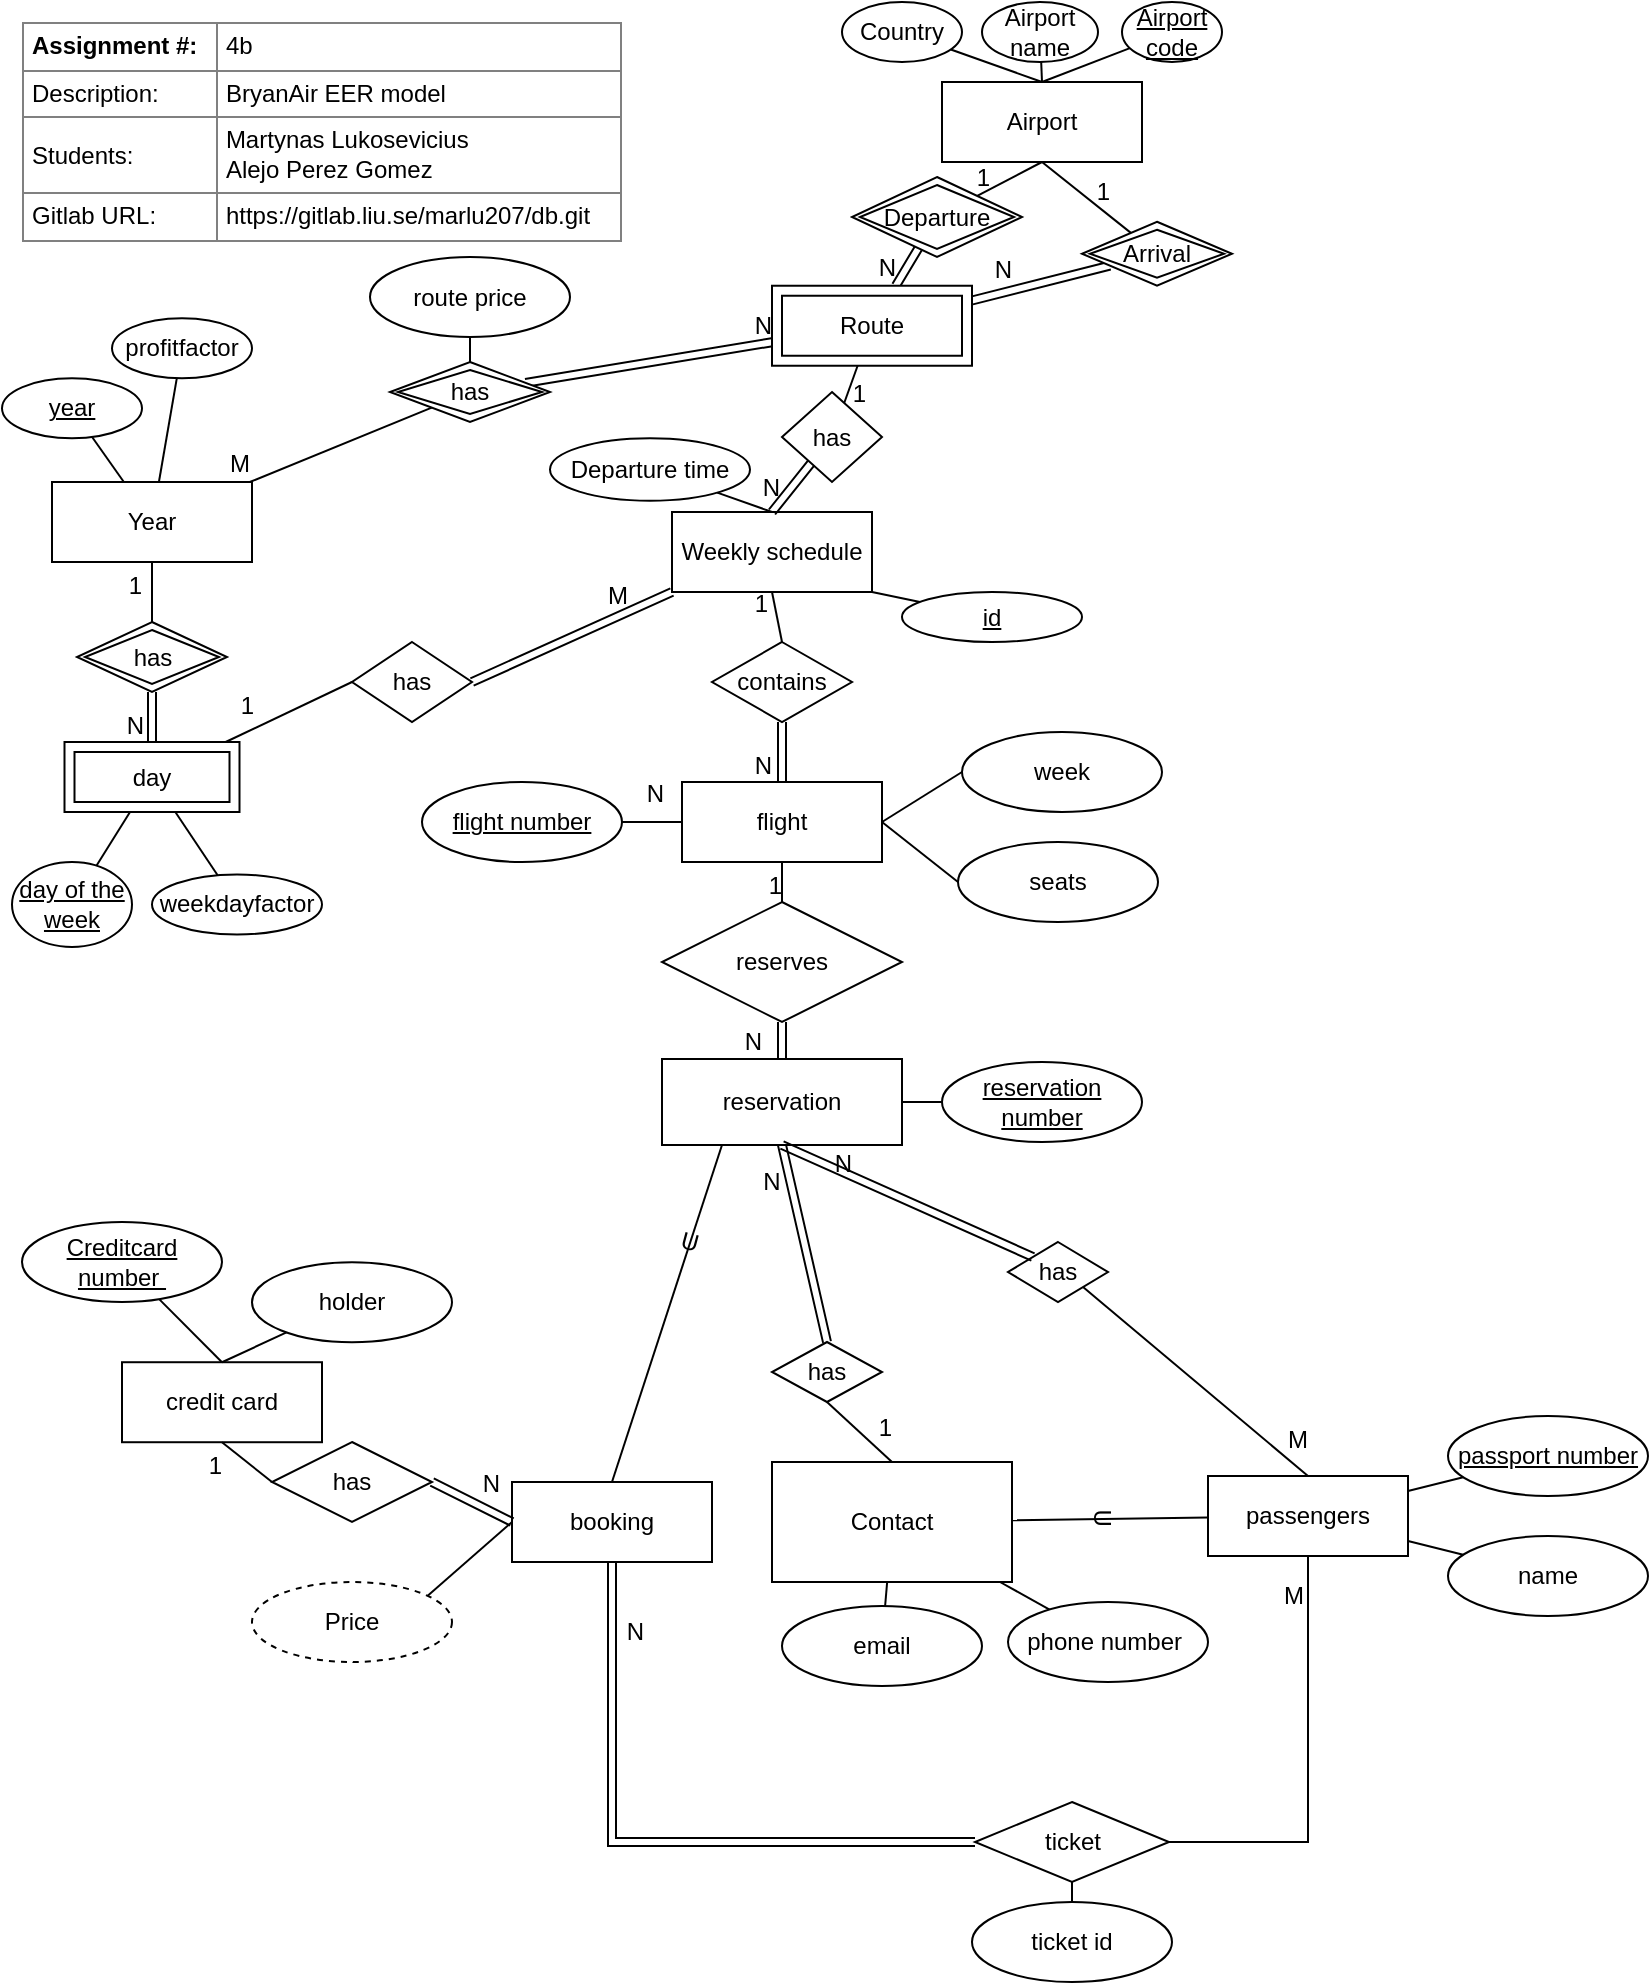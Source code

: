 <mxfile version="15.9.6" type="device" pages="3"><diagram id="R2lEEEUBdFMjLlhIrx00" name="Page-1"><mxGraphModel dx="1038" dy="579" grid="1" gridSize="10" guides="1" tooltips="1" connect="1" arrows="1" fold="1" page="1" pageScale="1" pageWidth="850" pageHeight="1100" math="0" shadow="0" extFonts="Permanent Marker^https://fonts.googleapis.com/css?family=Permanent+Marker"><root><mxCell id="0"/><mxCell id="1" parent="0"/><mxCell id="QDKU75O9qkKn_LSInZ14-7" value="Weekly schedule" style="whiteSpace=wrap;html=1;align=center;" parent="1" vertex="1"><mxGeometry x="335" y="255" width="100" height="40" as="geometry"/></mxCell><mxCell id="QDKU75O9qkKn_LSInZ14-21" value="has" style="shape=rhombus;perimeter=rhombusPerimeter;whiteSpace=wrap;html=1;align=center;" parent="1" vertex="1"><mxGeometry x="390.0" y="195" width="50" height="45" as="geometry"/></mxCell><mxCell id="QDKU75O9qkKn_LSInZ14-24" value="flight" style="whiteSpace=wrap;html=1;align=center;" parent="1" vertex="1"><mxGeometry x="340" y="390" width="100" height="40" as="geometry"/></mxCell><mxCell id="QDKU75O9qkKn_LSInZ14-31" style="edgeStyle=none;rounded=0;orthogonalLoop=1;jettySize=auto;html=1;exitX=1;exitY=0.5;exitDx=0;exitDy=0;endArrow=none;endFill=0;" parent="1" source="QDKU75O9qkKn_LSInZ14-30" target="QDKU75O9qkKn_LSInZ14-24" edge="1"><mxGeometry relative="1" as="geometry"/></mxCell><mxCell id="QDKU75O9qkKn_LSInZ14-30" value="flight number" style="ellipse;whiteSpace=wrap;html=1;align=center;fontStyle=4;" parent="1" vertex="1"><mxGeometry x="210" y="390" width="100" height="40" as="geometry"/></mxCell><mxCell id="QDKU75O9qkKn_LSInZ14-34" style="edgeStyle=none;rounded=0;orthogonalLoop=1;jettySize=auto;html=1;exitX=0;exitY=0.5;exitDx=0;exitDy=0;entryX=1;entryY=0.5;entryDx=0;entryDy=0;endArrow=none;endFill=0;" parent="1" source="QDKU75O9qkKn_LSInZ14-33" target="QDKU75O9qkKn_LSInZ14-24" edge="1"><mxGeometry relative="1" as="geometry"/></mxCell><mxCell id="QDKU75O9qkKn_LSInZ14-33" value="week" style="ellipse;whiteSpace=wrap;html=1;align=center;" parent="1" vertex="1"><mxGeometry x="480" y="365" width="100" height="40" as="geometry"/></mxCell><mxCell id="QDKU75O9qkKn_LSInZ14-38" value="reserves" style="shape=rhombus;perimeter=rhombusPerimeter;whiteSpace=wrap;html=1;align=center;" parent="1" vertex="1"><mxGeometry x="330" y="450" width="120" height="60" as="geometry"/></mxCell><mxCell id="QDKU75O9qkKn_LSInZ14-46" style="edgeStyle=none;rounded=0;orthogonalLoop=1;jettySize=auto;html=1;endArrow=none;endFill=0;" parent="1" source="QDKU75O9qkKn_LSInZ14-44" target="bNxf00Ifzy-MzbjY3BLE-7" edge="1"><mxGeometry relative="1" as="geometry"><mxPoint x="703" y="757" as="targetPoint"/></mxGeometry></mxCell><mxCell id="QDKU75O9qkKn_LSInZ14-44" value="&lt;u&gt;passport number&lt;/u&gt;" style="ellipse;whiteSpace=wrap;html=1;align=center;" parent="1" vertex="1"><mxGeometry x="723" y="707" width="100" height="40" as="geometry"/></mxCell><mxCell id="QDKU75O9qkKn_LSInZ14-47" style="edgeStyle=none;rounded=0;orthogonalLoop=1;jettySize=auto;html=1;endArrow=none;endFill=0;" parent="1" source="QDKU75O9qkKn_LSInZ14-45" target="bNxf00Ifzy-MzbjY3BLE-7" edge="1"><mxGeometry relative="1" as="geometry"><mxPoint x="703" y="757" as="targetPoint"/></mxGeometry></mxCell><mxCell id="QDKU75O9qkKn_LSInZ14-45" value="name" style="ellipse;whiteSpace=wrap;html=1;align=center;" parent="1" vertex="1"><mxGeometry x="723" y="767" width="100" height="40" as="geometry"/></mxCell><mxCell id="bNxf00Ifzy-MzbjY3BLE-1" value="Contact" style="rounded=0;whiteSpace=wrap;html=1;" parent="1" vertex="1"><mxGeometry x="385" y="730" width="120" height="60" as="geometry"/></mxCell><mxCell id="bNxf00Ifzy-MzbjY3BLE-8" style="rounded=0;orthogonalLoop=1;jettySize=auto;html=1;endArrow=none;endFill=0;" parent="1" source="bNxf00Ifzy-MzbjY3BLE-7" target="bNxf00Ifzy-MzbjY3BLE-1" edge="1"><mxGeometry relative="1" as="geometry"/></mxCell><mxCell id="bNxf00Ifzy-MzbjY3BLE-7" value="passengers" style="whiteSpace=wrap;html=1;align=center;" parent="1" vertex="1"><mxGeometry x="603" y="737" width="100" height="40" as="geometry"/></mxCell><mxCell id="bNxf00Ifzy-MzbjY3BLE-11" style="edgeStyle=none;rounded=0;orthogonalLoop=1;jettySize=auto;html=1;endArrow=none;endFill=0;" parent="1" source="bNxf00Ifzy-MzbjY3BLE-9" target="bNxf00Ifzy-MzbjY3BLE-1" edge="1"><mxGeometry relative="1" as="geometry"/></mxCell><mxCell id="bNxf00Ifzy-MzbjY3BLE-9" value="phone number&amp;nbsp;" style="ellipse;whiteSpace=wrap;html=1;align=center;" parent="1" vertex="1"><mxGeometry x="503" y="800" width="100" height="40" as="geometry"/></mxCell><mxCell id="bNxf00Ifzy-MzbjY3BLE-12" style="edgeStyle=none;rounded=0;orthogonalLoop=1;jettySize=auto;html=1;endArrow=none;endFill=0;" parent="1" source="bNxf00Ifzy-MzbjY3BLE-10" target="bNxf00Ifzy-MzbjY3BLE-1" edge="1"><mxGeometry relative="1" as="geometry"><mxPoint x="545" y="780" as="targetPoint"/></mxGeometry></mxCell><mxCell id="bNxf00Ifzy-MzbjY3BLE-10" value="email" style="ellipse;whiteSpace=wrap;html=1;align=center;" parent="1" vertex="1"><mxGeometry x="390" y="802" width="100" height="40" as="geometry"/></mxCell><mxCell id="bNxf00Ifzy-MzbjY3BLE-13" value="U" style="text;html=1;strokeColor=none;fillColor=none;align=center;verticalAlign=middle;whiteSpace=wrap;rounded=0;rotation=90;" parent="1" vertex="1"><mxGeometry x="520" y="743.11" width="60" height="30" as="geometry"/></mxCell><mxCell id="bNxf00Ifzy-MzbjY3BLE-15" value="reservation" style="rounded=0;whiteSpace=wrap;html=1;" parent="1" vertex="1"><mxGeometry x="330" y="528.5" width="120" height="43" as="geometry"/></mxCell><mxCell id="x-sUKeAehfmyg0odaJEI-5" value="has" style="shape=rhombus;perimeter=rhombusPerimeter;whiteSpace=wrap;html=1;align=center;" parent="1" vertex="1"><mxGeometry x="503" y="620" width="50" height="30" as="geometry"/></mxCell><mxCell id="x-sUKeAehfmyg0odaJEI-8" style="edgeStyle=none;rounded=0;orthogonalLoop=1;jettySize=auto;html=1;endArrow=none;endFill=0;entryX=1;entryY=0.5;entryDx=0;entryDy=0;exitX=0;exitY=0.5;exitDx=0;exitDy=0;" parent="1" source="x-sUKeAehfmyg0odaJEI-7" target="bNxf00Ifzy-MzbjY3BLE-15" edge="1"><mxGeometry relative="1" as="geometry"/></mxCell><mxCell id="x-sUKeAehfmyg0odaJEI-7" value="reservation number" style="ellipse;whiteSpace=wrap;html=1;align=center;fontStyle=4;" parent="1" vertex="1"><mxGeometry x="470" y="530" width="100" height="40" as="geometry"/></mxCell><mxCell id="x-sUKeAehfmyg0odaJEI-10" value="booking" style="whiteSpace=wrap;html=1;align=center;" parent="1" vertex="1"><mxGeometry x="255" y="740" width="100" height="40" as="geometry"/></mxCell><mxCell id="x-sUKeAehfmyg0odaJEI-14" style="edgeStyle=none;rounded=0;orthogonalLoop=1;jettySize=auto;html=1;entryX=0;entryY=0.5;entryDx=0;entryDy=0;endArrow=none;endFill=0;exitX=0.5;exitY=1;exitDx=0;exitDy=0;" parent="1" source="x-sUKeAehfmyg0odaJEI-57" target="x-sUKeAehfmyg0odaJEI-10" edge="1"><mxGeometry relative="1" as="geometry"><mxPoint x="155" y="670" as="sourcePoint"/></mxGeometry></mxCell><mxCell id="x-sUKeAehfmyg0odaJEI-17" value="has" style="shape=rhombus;perimeter=rhombusPerimeter;whiteSpace=wrap;html=1;align=center;" parent="1" vertex="1"><mxGeometry x="385" y="670" width="55" height="30" as="geometry"/></mxCell><mxCell id="x-sUKeAehfmyg0odaJEI-25" style="edgeStyle=none;rounded=0;orthogonalLoop=1;jettySize=auto;html=1;endArrow=none;endFill=0;" parent="1" source="7IaKZFl1grFZ_qgq6RUy-4" target="bW2z4NsdHBzQkXfTYFA2-5" edge="1"><mxGeometry relative="1" as="geometry"><mxPoint x="531.326" y="950.044" as="sourcePoint"/></mxGeometry></mxCell><mxCell id="x-sUKeAehfmyg0odaJEI-26" value="credit card" style="whiteSpace=wrap;html=1;align=center;" parent="1" vertex="1"><mxGeometry x="60" y="680.11" width="100" height="40" as="geometry"/></mxCell><mxCell id="x-sUKeAehfmyg0odaJEI-28" style="edgeStyle=none;rounded=0;orthogonalLoop=1;jettySize=auto;html=1;entryX=0.5;entryY=0;entryDx=0;entryDy=0;endArrow=none;endFill=0;" parent="1" source="x-sUKeAehfmyg0odaJEI-27" target="x-sUKeAehfmyg0odaJEI-26" edge="1"><mxGeometry relative="1" as="geometry"/></mxCell><mxCell id="x-sUKeAehfmyg0odaJEI-27" value="Creditcard number&amp;nbsp;" style="ellipse;whiteSpace=wrap;html=1;align=center;fontStyle=4;" parent="1" vertex="1"><mxGeometry x="10" y="610" width="100" height="40" as="geometry"/></mxCell><mxCell id="x-sUKeAehfmyg0odaJEI-30" style="edgeStyle=none;rounded=0;orthogonalLoop=1;jettySize=auto;html=1;entryX=0.5;entryY=0;entryDx=0;entryDy=0;endArrow=none;endFill=0;" parent="1" source="x-sUKeAehfmyg0odaJEI-29" target="x-sUKeAehfmyg0odaJEI-26" edge="1"><mxGeometry relative="1" as="geometry"/></mxCell><mxCell id="x-sUKeAehfmyg0odaJEI-29" value="holder" style="ellipse;whiteSpace=wrap;html=1;align=center;" parent="1" vertex="1"><mxGeometry x="125" y="630.11" width="100" height="40" as="geometry"/></mxCell><mxCell id="x-sUKeAehfmyg0odaJEI-31" value="has" style="shape=rhombus;perimeter=rhombusPerimeter;whiteSpace=wrap;html=1;align=center;" parent="1" vertex="1"><mxGeometry x="135" y="720" width="80" height="40" as="geometry"/></mxCell><mxCell id="x-sUKeAehfmyg0odaJEI-37" value="" style="shape=link;html=1;rounded=0;endArrow=none;endFill=0;entryX=0.5;entryY=1;entryDx=0;entryDy=0;exitX=0;exitY=0;exitDx=0;exitDy=0;" parent="1" source="x-sUKeAehfmyg0odaJEI-5" target="bNxf00Ifzy-MzbjY3BLE-15" edge="1"><mxGeometry relative="1" as="geometry"><mxPoint x="310" y="650" as="sourcePoint"/><mxPoint x="470" y="650" as="targetPoint"/></mxGeometry></mxCell><mxCell id="x-sUKeAehfmyg0odaJEI-38" value="N" style="resizable=0;html=1;align=right;verticalAlign=bottom;rotation=0;" parent="x-sUKeAehfmyg0odaJEI-37" connectable="0" vertex="1"><mxGeometry x="1" relative="1" as="geometry"><mxPoint x="36" y="18" as="offset"/></mxGeometry></mxCell><mxCell id="x-sUKeAehfmyg0odaJEI-39" value="" style="endArrow=none;html=1;rounded=0;entryX=0.5;entryY=0;entryDx=0;entryDy=0;exitX=1;exitY=1;exitDx=0;exitDy=0;" parent="1" source="x-sUKeAehfmyg0odaJEI-5" target="bNxf00Ifzy-MzbjY3BLE-7" edge="1"><mxGeometry relative="1" as="geometry"><mxPoint x="380" y="740" as="sourcePoint"/><mxPoint x="540" y="740" as="targetPoint"/></mxGeometry></mxCell><mxCell id="x-sUKeAehfmyg0odaJEI-40" value="M" style="resizable=0;html=1;align=right;verticalAlign=bottom;" parent="x-sUKeAehfmyg0odaJEI-39" connectable="0" vertex="1"><mxGeometry x="1" relative="1" as="geometry"><mxPoint y="-10" as="offset"/></mxGeometry></mxCell><mxCell id="x-sUKeAehfmyg0odaJEI-45" value="" style="shape=link;html=1;rounded=0;endArrow=none;endFill=0;exitX=1;exitY=0.5;exitDx=0;exitDy=0;entryX=0;entryY=0.5;entryDx=0;entryDy=0;" parent="1" source="x-sUKeAehfmyg0odaJEI-31" target="x-sUKeAehfmyg0odaJEI-10" edge="1"><mxGeometry relative="1" as="geometry"><mxPoint x="-10" y="780" as="sourcePoint"/><mxPoint x="200" y="700" as="targetPoint"/></mxGeometry></mxCell><mxCell id="x-sUKeAehfmyg0odaJEI-46" value="N" style="resizable=0;html=1;align=right;verticalAlign=bottom;" parent="x-sUKeAehfmyg0odaJEI-45" connectable="0" vertex="1"><mxGeometry x="1" relative="1" as="geometry"><mxPoint x="-5" y="-10" as="offset"/></mxGeometry></mxCell><mxCell id="x-sUKeAehfmyg0odaJEI-47" value="" style="endArrow=none;html=1;rounded=0;exitX=0.5;exitY=1;exitDx=0;exitDy=0;entryX=0;entryY=0.5;entryDx=0;entryDy=0;" parent="1" source="x-sUKeAehfmyg0odaJEI-26" target="x-sUKeAehfmyg0odaJEI-31" edge="1"><mxGeometry relative="1" as="geometry"><mxPoint x="20" y="750" as="sourcePoint"/><mxPoint x="180" y="750" as="targetPoint"/></mxGeometry></mxCell><mxCell id="x-sUKeAehfmyg0odaJEI-48" value="1" style="resizable=0;html=1;align=right;verticalAlign=bottom;" parent="x-sUKeAehfmyg0odaJEI-47" connectable="0" vertex="1"><mxGeometry x="1" relative="1" as="geometry"><mxPoint x="-25" as="offset"/></mxGeometry></mxCell><mxCell id="x-sUKeAehfmyg0odaJEI-55" value="" style="shape=link;html=1;rounded=0;endArrow=none;endFill=0;entryX=0.5;entryY=1;entryDx=0;entryDy=0;exitX=0.5;exitY=0;exitDx=0;exitDy=0;" parent="1" source="x-sUKeAehfmyg0odaJEI-17" target="bNxf00Ifzy-MzbjY3BLE-15" edge="1"><mxGeometry relative="1" as="geometry"><mxPoint x="200" y="870" as="sourcePoint"/><mxPoint x="360" y="870" as="targetPoint"/></mxGeometry></mxCell><mxCell id="x-sUKeAehfmyg0odaJEI-56" value="1" style="resizable=0;html=1;align=right;verticalAlign=bottom;" parent="x-sUKeAehfmyg0odaJEI-55" connectable="0" vertex="1"><mxGeometry x="1" relative="1" as="geometry"><mxPoint x="55" y="150" as="offset"/></mxGeometry></mxCell><mxCell id="x-sUKeAehfmyg0odaJEI-57" value="Price" style="ellipse;whiteSpace=wrap;html=1;align=center;dashed=1;" parent="1" vertex="1"><mxGeometry x="125" y="790" width="100" height="40" as="geometry"/></mxCell><mxCell id="x-sUKeAehfmyg0odaJEI-58" value="" style="endArrow=none;html=1;rounded=0;exitX=0.5;exitY=1;exitDx=0;exitDy=0;entryX=0.5;entryY=0;entryDx=0;entryDy=0;" parent="1" source="x-sUKeAehfmyg0odaJEI-17" target="bNxf00Ifzy-MzbjY3BLE-1" edge="1"><mxGeometry relative="1" as="geometry"><mxPoint x="330" y="910" as="sourcePoint"/><mxPoint x="490" y="910" as="targetPoint"/></mxGeometry></mxCell><mxCell id="x-sUKeAehfmyg0odaJEI-62" value="" style="shape=link;html=1;rounded=0;endArrow=none;endFill=0;exitX=0.5;exitY=1;exitDx=0;exitDy=0;entryX=0.5;entryY=0;entryDx=0;entryDy=0;" parent="1" source="QDKU75O9qkKn_LSInZ14-38" target="bNxf00Ifzy-MzbjY3BLE-15" edge="1"><mxGeometry relative="1" as="geometry"><mxPoint x="510" y="490" as="sourcePoint"/><mxPoint x="670" y="490" as="targetPoint"/></mxGeometry></mxCell><mxCell id="x-sUKeAehfmyg0odaJEI-63" value="N" style="resizable=0;html=1;align=right;verticalAlign=bottom;" parent="x-sUKeAehfmyg0odaJEI-62" connectable="0" vertex="1"><mxGeometry x="1" relative="1" as="geometry"><mxPoint x="-10" as="offset"/></mxGeometry></mxCell><mxCell id="x-sUKeAehfmyg0odaJEI-64" value="" style="endArrow=none;html=1;rounded=0;entryX=0.5;entryY=1;entryDx=0;entryDy=0;exitX=0.5;exitY=0;exitDx=0;exitDy=0;" parent="1" source="QDKU75O9qkKn_LSInZ14-38" target="QDKU75O9qkKn_LSInZ14-24" edge="1"><mxGeometry relative="1" as="geometry"><mxPoint x="500" y="450" as="sourcePoint"/><mxPoint x="660" y="450" as="targetPoint"/></mxGeometry></mxCell><mxCell id="x-sUKeAehfmyg0odaJEI-65" value="1" style="resizable=0;html=1;align=right;verticalAlign=bottom;" parent="x-sUKeAehfmyg0odaJEI-64" connectable="0" vertex="1"><mxGeometry x="1" relative="1" as="geometry"><mxPoint y="20" as="offset"/></mxGeometry></mxCell><mxCell id="x-sUKeAehfmyg0odaJEI-66" value="Airport" style="whiteSpace=wrap;html=1;align=center;" parent="1" vertex="1"><mxGeometry x="470.0" y="40" width="100" height="40" as="geometry"/></mxCell><mxCell id="x-sUKeAehfmyg0odaJEI-69" value="" style="shape=link;html=1;rounded=0;endArrow=none;endFill=0;" parent="1" source="7IaKZFl1grFZ_qgq6RUy-3" target="7IaKZFl1grFZ_qgq6RUy-1" edge="1"><mxGeometry relative="1" as="geometry"><mxPoint x="472" y="127.5" as="sourcePoint"/><mxPoint x="435" y="141.87" as="targetPoint"/></mxGeometry></mxCell><mxCell id="x-sUKeAehfmyg0odaJEI-70" value="N" style="resizable=0;html=1;align=right;verticalAlign=bottom;" parent="x-sUKeAehfmyg0odaJEI-69" connectable="0" vertex="1"><mxGeometry x="1" relative="1" as="geometry"><mxPoint x="1" as="offset"/></mxGeometry></mxCell><mxCell id="x-sUKeAehfmyg0odaJEI-73" value="" style="shape=link;html=1;rounded=0;endArrow=none;endFill=0;" parent="1" source="7IaKZFl1grFZ_qgq6RUy-2" target="7IaKZFl1grFZ_qgq6RUy-1" edge="1"><mxGeometry relative="1" as="geometry"><mxPoint x="540" y="141.87" as="sourcePoint"/><mxPoint x="485" y="161.87" as="targetPoint"/></mxGeometry></mxCell><mxCell id="x-sUKeAehfmyg0odaJEI-74" value="N" style="resizable=0;html=1;align=right;verticalAlign=bottom;" parent="x-sUKeAehfmyg0odaJEI-73" connectable="0" vertex="1"><mxGeometry x="1" relative="1" as="geometry"><mxPoint x="20" y="-7" as="offset"/></mxGeometry></mxCell><mxCell id="x-sUKeAehfmyg0odaJEI-75" value="" style="endArrow=none;html=1;rounded=0;entryX=0.5;entryY=1;entryDx=0;entryDy=0;" parent="1" source="7IaKZFl1grFZ_qgq6RUy-3" target="x-sUKeAehfmyg0odaJEI-66" edge="1"><mxGeometry relative="1" as="geometry"><mxPoint x="472" y="100" as="sourcePoint"/><mxPoint x="470" y="53.75" as="targetPoint"/></mxGeometry></mxCell><mxCell id="x-sUKeAehfmyg0odaJEI-76" value="1" style="resizable=0;html=1;align=right;verticalAlign=bottom;" parent="x-sUKeAehfmyg0odaJEI-75" connectable="0" vertex="1"><mxGeometry x="1" relative="1" as="geometry"><mxPoint x="-25" y="16" as="offset"/></mxGeometry></mxCell><mxCell id="x-sUKeAehfmyg0odaJEI-77" value="" style="endArrow=none;html=1;rounded=0;entryX=0.5;entryY=1;entryDx=0;entryDy=0;" parent="1" source="7IaKZFl1grFZ_qgq6RUy-2" target="x-sUKeAehfmyg0odaJEI-66" edge="1"><mxGeometry relative="1" as="geometry"><mxPoint x="540" y="109.37" as="sourcePoint"/><mxPoint x="655" y="46.87" as="targetPoint"/></mxGeometry></mxCell><mxCell id="x-sUKeAehfmyg0odaJEI-78" value="1" style="resizable=0;html=1;align=right;verticalAlign=bottom;" parent="x-sUKeAehfmyg0odaJEI-77" connectable="0" vertex="1"><mxGeometry x="1" relative="1" as="geometry"><mxPoint x="35" y="24" as="offset"/></mxGeometry></mxCell><mxCell id="x-sUKeAehfmyg0odaJEI-81" style="edgeStyle=none;rounded=0;orthogonalLoop=1;jettySize=auto;html=1;entryX=0.5;entryY=0;entryDx=0;entryDy=0;endArrow=none;endFill=0;" parent="1" source="x-sUKeAehfmyg0odaJEI-79" target="x-sUKeAehfmyg0odaJEI-66" edge="1"><mxGeometry relative="1" as="geometry"/></mxCell><mxCell id="x-sUKeAehfmyg0odaJEI-79" value="Airport name" style="ellipse;whiteSpace=wrap;html=1;align=center;" parent="1" vertex="1"><mxGeometry x="490.0" width="58" height="30" as="geometry"/></mxCell><mxCell id="x-sUKeAehfmyg0odaJEI-82" style="edgeStyle=none;rounded=0;orthogonalLoop=1;jettySize=auto;html=1;entryX=0.5;entryY=0;entryDx=0;entryDy=0;endArrow=none;endFill=0;" parent="1" source="x-sUKeAehfmyg0odaJEI-80" target="x-sUKeAehfmyg0odaJEI-66" edge="1"><mxGeometry relative="1" as="geometry"/></mxCell><mxCell id="x-sUKeAehfmyg0odaJEI-80" value="Airport code" style="ellipse;whiteSpace=wrap;html=1;align=center;fontStyle=4;" parent="1" vertex="1"><mxGeometry x="560" width="50" height="30" as="geometry"/></mxCell><mxCell id="x-sUKeAehfmyg0odaJEI-84" style="edgeStyle=none;rounded=0;orthogonalLoop=1;jettySize=auto;html=1;entryX=0.5;entryY=0;entryDx=0;entryDy=0;endArrow=none;endFill=0;" parent="1" source="x-sUKeAehfmyg0odaJEI-83" target="x-sUKeAehfmyg0odaJEI-66" edge="1"><mxGeometry relative="1" as="geometry"/></mxCell><mxCell id="x-sUKeAehfmyg0odaJEI-83" value="Country" style="ellipse;whiteSpace=wrap;html=1;align=center;" parent="1" vertex="1"><mxGeometry x="420.0" width="60" height="30" as="geometry"/></mxCell><mxCell id="x-sUKeAehfmyg0odaJEI-91" style="edgeStyle=none;rounded=0;orthogonalLoop=1;jettySize=auto;html=1;entryX=1;entryY=1;entryDx=0;entryDy=0;endArrow=none;endFill=0;" parent="1" source="x-sUKeAehfmyg0odaJEI-88" target="QDKU75O9qkKn_LSInZ14-7" edge="1"><mxGeometry relative="1" as="geometry"/></mxCell><mxCell id="x-sUKeAehfmyg0odaJEI-88" value="id" style="ellipse;whiteSpace=wrap;html=1;align=center;fontStyle=4;" parent="1" vertex="1"><mxGeometry x="450" y="295" width="90" height="25" as="geometry"/></mxCell><mxCell id="x-sUKeAehfmyg0odaJEI-93" style="edgeStyle=none;rounded=0;orthogonalLoop=1;jettySize=auto;html=1;endArrow=none;endFill=0;" parent="1" source="x-sUKeAehfmyg0odaJEI-89" target="A2ZKxAs2hKJ_h4pnl0TH-1" edge="1"><mxGeometry relative="1" as="geometry"><mxPoint x="59.434" y="405" as="targetPoint"/></mxGeometry></mxCell><mxCell id="x-sUKeAehfmyg0odaJEI-89" value="&lt;u&gt;day of the week&lt;/u&gt;" style="ellipse;whiteSpace=wrap;html=1;align=center;" parent="1" vertex="1"><mxGeometry x="5.0" y="430" width="60" height="42.5" as="geometry"/></mxCell><mxCell id="x-sUKeAehfmyg0odaJEI-94" style="edgeStyle=none;rounded=0;orthogonalLoop=1;jettySize=auto;html=1;endArrow=none;endFill=0;entryX=0.5;entryY=0;entryDx=0;entryDy=0;" parent="1" source="x-sUKeAehfmyg0odaJEI-90" target="QDKU75O9qkKn_LSInZ14-7" edge="1"><mxGeometry relative="1" as="geometry"><mxPoint x="385" y="250" as="targetPoint"/></mxGeometry></mxCell><mxCell id="x-sUKeAehfmyg0odaJEI-90" value="Departure time" style="ellipse;whiteSpace=wrap;html=1;align=center;" parent="1" vertex="1"><mxGeometry x="274" y="218.13" width="100" height="31.25" as="geometry"/></mxCell><mxCell id="x-sUKeAehfmyg0odaJEI-95" value="contains" style="shape=rhombus;perimeter=rhombusPerimeter;whiteSpace=wrap;html=1;align=center;" parent="1" vertex="1"><mxGeometry x="355" y="320" width="70" height="40" as="geometry"/></mxCell><mxCell id="x-sUKeAehfmyg0odaJEI-99" style="edgeStyle=none;rounded=0;orthogonalLoop=1;jettySize=auto;html=1;entryX=1;entryY=0.5;entryDx=0;entryDy=0;endArrow=none;endFill=0;exitX=0;exitY=0.5;exitDx=0;exitDy=0;" parent="1" source="Fte2VTU9onBSlwuxm67S-1" target="QDKU75O9qkKn_LSInZ14-24" edge="1"><mxGeometry relative="1" as="geometry"><mxPoint x="465.423" y="417.778" as="sourcePoint"/></mxGeometry></mxCell><mxCell id="x-sUKeAehfmyg0odaJEI-101" style="edgeStyle=none;rounded=0;orthogonalLoop=1;jettySize=auto;html=1;endArrow=none;endFill=0;" parent="1" source="x-sUKeAehfmyg0odaJEI-100" target="A2ZKxAs2hKJ_h4pnl0TH-1" edge="1"><mxGeometry relative="1" as="geometry"><mxPoint x="84.34" y="405" as="targetPoint"/></mxGeometry></mxCell><mxCell id="x-sUKeAehfmyg0odaJEI-100" value="weekdayfactor" style="ellipse;whiteSpace=wrap;html=1;align=center;" parent="1" vertex="1"><mxGeometry x="75.0" y="436.25" width="85" height="30" as="geometry"/></mxCell><mxCell id="x-sUKeAehfmyg0odaJEI-103" style="edgeStyle=none;rounded=0;orthogonalLoop=1;jettySize=auto;html=1;endArrow=none;endFill=0;" parent="1" source="x-sUKeAehfmyg0odaJEI-102" target="ZH3H0cr02wR17skF4sxh-2" edge="1"><mxGeometry relative="1" as="geometry"/></mxCell><mxCell id="x-sUKeAehfmyg0odaJEI-102" value="profitfactor" style="ellipse;whiteSpace=wrap;html=1;align=center;" parent="1" vertex="1"><mxGeometry x="55" y="158.13" width="70" height="30" as="geometry"/></mxCell><mxCell id="x-sUKeAehfmyg0odaJEI-106" value="" style="shape=link;html=1;rounded=0;endArrow=none;endFill=0;exitX=0.5;exitY=1;exitDx=0;exitDy=0;entryX=0.5;entryY=0;entryDx=0;entryDy=0;" parent="1" source="x-sUKeAehfmyg0odaJEI-95" target="QDKU75O9qkKn_LSInZ14-24" edge="1"><mxGeometry relative="1" as="geometry"><mxPoint x="340" y="370" as="sourcePoint"/><mxPoint x="500" y="370" as="targetPoint"/></mxGeometry></mxCell><mxCell id="x-sUKeAehfmyg0odaJEI-107" value="N" style="resizable=0;html=1;align=right;verticalAlign=bottom;" parent="x-sUKeAehfmyg0odaJEI-106" connectable="0" vertex="1"><mxGeometry x="1" relative="1" as="geometry"><mxPoint x="-5" as="offset"/></mxGeometry></mxCell><mxCell id="x-sUKeAehfmyg0odaJEI-108" value="" style="endArrow=none;html=1;rounded=0;exitX=0.5;exitY=0;exitDx=0;exitDy=0;entryX=0.5;entryY=1;entryDx=0;entryDy=0;" parent="1" source="x-sUKeAehfmyg0odaJEI-95" target="QDKU75O9qkKn_LSInZ14-7" edge="1"><mxGeometry relative="1" as="geometry"><mxPoint x="420" y="310" as="sourcePoint"/><mxPoint x="390" y="300" as="targetPoint"/></mxGeometry></mxCell><mxCell id="x-sUKeAehfmyg0odaJEI-109" value="1" style="resizable=0;html=1;align=right;verticalAlign=bottom;" parent="x-sUKeAehfmyg0odaJEI-108" connectable="0" vertex="1"><mxGeometry x="1" relative="1" as="geometry"><mxPoint x="-1" y="15" as="offset"/></mxGeometry></mxCell><mxCell id="x-sUKeAehfmyg0odaJEI-113" value="" style="shape=link;html=1;rounded=0;endArrow=none;endFill=0;entryX=0.5;entryY=0;entryDx=0;entryDy=0;" parent="1" source="QDKU75O9qkKn_LSInZ14-21" target="QDKU75O9qkKn_LSInZ14-7" edge="1"><mxGeometry relative="1" as="geometry"><mxPoint x="440" y="310" as="sourcePoint"/><mxPoint x="600" y="310" as="targetPoint"/></mxGeometry></mxCell><mxCell id="x-sUKeAehfmyg0odaJEI-114" value="N" style="resizable=0;html=1;align=right;verticalAlign=bottom;" parent="x-sUKeAehfmyg0odaJEI-113" connectable="0" vertex="1"><mxGeometry x="1" relative="1" as="geometry"><mxPoint x="5" y="-4" as="offset"/></mxGeometry></mxCell><mxCell id="x-sUKeAehfmyg0odaJEI-115" value="" style="endArrow=none;html=1;rounded=0;" parent="1" source="QDKU75O9qkKn_LSInZ14-21" target="7IaKZFl1grFZ_qgq6RUy-1" edge="1"><mxGeometry relative="1" as="geometry"><mxPoint x="365" y="190" as="sourcePoint"/><mxPoint x="435" y="181.87" as="targetPoint"/></mxGeometry></mxCell><mxCell id="x-sUKeAehfmyg0odaJEI-116" value="1" style="resizable=0;html=1;align=right;verticalAlign=bottom;" parent="x-sUKeAehfmyg0odaJEI-115" connectable="0" vertex="1"><mxGeometry x="1" relative="1" as="geometry"><mxPoint x="5" y="23" as="offset"/></mxGeometry></mxCell><mxCell id="ZH3H0cr02wR17skF4sxh-2" value="Year" style="whiteSpace=wrap;html=1;align=center;" parent="1" vertex="1"><mxGeometry x="25" y="240" width="100" height="40" as="geometry"/></mxCell><mxCell id="ZH3H0cr02wR17skF4sxh-6" style="edgeStyle=none;rounded=0;orthogonalLoop=1;jettySize=auto;html=1;endArrow=none;endFill=0;" parent="1" source="ZH3H0cr02wR17skF4sxh-5" target="ZH3H0cr02wR17skF4sxh-2" edge="1"><mxGeometry relative="1" as="geometry"/></mxCell><mxCell id="ZH3H0cr02wR17skF4sxh-5" value="year" style="ellipse;whiteSpace=wrap;html=1;align=center;fontStyle=4;" parent="1" vertex="1"><mxGeometry y="188.13" width="70" height="30" as="geometry"/></mxCell><mxCell id="ZH3H0cr02wR17skF4sxh-11" value="has" style="shape=rhombus;perimeter=rhombusPerimeter;whiteSpace=wrap;html=1;align=center;" parent="1" vertex="1"><mxGeometry x="175.0" y="320" width="60" height="40" as="geometry"/></mxCell><mxCell id="tKPvijmWztoGA1lybed2-2" value="" style="shape=link;html=1;rounded=0;endArrow=none;endFill=0;exitX=1;exitY=0.5;exitDx=0;exitDy=0;entryX=0;entryY=1;entryDx=0;entryDy=0;" parent="1" source="ZH3H0cr02wR17skF4sxh-11" target="QDKU75O9qkKn_LSInZ14-7" edge="1"><mxGeometry relative="1" as="geometry"><mxPoint x="420" y="240" as="sourcePoint"/><mxPoint x="580" y="240" as="targetPoint"/></mxGeometry></mxCell><mxCell id="tKPvijmWztoGA1lybed2-3" value="M" style="resizable=0;html=1;align=right;verticalAlign=bottom;" parent="tKPvijmWztoGA1lybed2-2" connectable="0" vertex="1"><mxGeometry x="1" relative="1" as="geometry"><mxPoint x="-21" y="10" as="offset"/></mxGeometry></mxCell><mxCell id="tKPvijmWztoGA1lybed2-4" value="" style="endArrow=none;html=1;rounded=0;exitX=0;exitY=0.5;exitDx=0;exitDy=0;" parent="1" source="ZH3H0cr02wR17skF4sxh-11" target="A2ZKxAs2hKJ_h4pnl0TH-1" edge="1"><mxGeometry relative="1" as="geometry"><mxPoint x="-250" y="508.5" as="sourcePoint"/><mxPoint x="120.0" y="385" as="targetPoint"/></mxGeometry></mxCell><mxCell id="tKPvijmWztoGA1lybed2-5" value="1" style="resizable=0;html=1;align=right;verticalAlign=bottom;" parent="tKPvijmWztoGA1lybed2-4" connectable="0" vertex="1"><mxGeometry x="1" relative="1" as="geometry"><mxPoint x="15" y="-10" as="offset"/></mxGeometry></mxCell><mxCell id="Fte2VTU9onBSlwuxm67S-1" value="seats" style="ellipse;whiteSpace=wrap;html=1;align=center;" parent="1" vertex="1"><mxGeometry x="478" y="420" width="100" height="40" as="geometry"/></mxCell><mxCell id="Og-EAezulhfgM4CEsy0z-1" value="U" style="text;html=1;strokeColor=none;fillColor=none;align=center;verticalAlign=middle;whiteSpace=wrap;rounded=0;rotation=15;" parent="1" vertex="1"><mxGeometry x="314" y="605" width="60" height="30" as="geometry"/></mxCell><mxCell id="Og-EAezulhfgM4CEsy0z-2" value="" style="endArrow=none;html=1;rounded=0;entryX=0.25;entryY=1;entryDx=0;entryDy=0;exitX=0.5;exitY=0;exitDx=0;exitDy=0;" parent="1" source="x-sUKeAehfmyg0odaJEI-10" target="bNxf00Ifzy-MzbjY3BLE-15" edge="1"><mxGeometry width="50" height="50" relative="1" as="geometry"><mxPoint x="390" y="740" as="sourcePoint"/><mxPoint x="440" y="690" as="targetPoint"/></mxGeometry></mxCell><mxCell id="m7gjPgUJkeU_fB8ZrA_C-1" value="&lt;table border=&quot;1&quot; width=&quot;100%&quot; cellpadding=&quot;4&quot; style=&quot;width: 100% ; height: 100% ; border-collapse: collapse&quot;&gt;&lt;tbody&gt;&lt;tr&gt;&lt;th&gt;Assignment #:&lt;/th&gt;&lt;td&gt;4b&lt;/td&gt;&lt;/tr&gt;&lt;tr&gt;&lt;td&gt;Description:&lt;/td&gt;&lt;td&gt;BryanAir EER model&lt;/td&gt;&lt;/tr&gt;&lt;tr&gt;&lt;td&gt;Students:&lt;/td&gt;&lt;td&gt;Martynas Lukosevicius&lt;br&gt;Alejo Perez Gomez&lt;/td&gt;&lt;/tr&gt;&lt;tr&gt;&lt;td&gt;Gitlab URL:&lt;/td&gt;&lt;td&gt;https://gitlab.liu.se/marlu207/db.git&lt;br&gt;&lt;/td&gt;&lt;/tr&gt;&lt;/tbody&gt;&lt;/table&gt;" style="text;html=1;strokeColor=none;fillColor=none;overflow=fill;fontColor=#000000;" parent="1" vertex="1"><mxGeometry x="10" y="10" width="300" height="110" as="geometry"/></mxCell><mxCell id="XsWUiS_rPKEFzPdvIddf-3" value="route price" style="ellipse;whiteSpace=wrap;html=1;align=center;" parent="1" vertex="1"><mxGeometry x="184" y="127.5" width="100" height="40" as="geometry"/></mxCell><mxCell id="XsWUiS_rPKEFzPdvIddf-6" value="" style="shape=link;html=1;rounded=0;" parent="1" source="7IaKZFl1grFZ_qgq6RUy-5" target="7IaKZFl1grFZ_qgq6RUy-1" edge="1"><mxGeometry relative="1" as="geometry"><mxPoint x="264" y="191.87" as="sourcePoint"/><mxPoint x="385" y="161.87" as="targetPoint"/></mxGeometry></mxCell><mxCell id="XsWUiS_rPKEFzPdvIddf-7" value="N" style="resizable=0;html=1;align=right;verticalAlign=bottom;" parent="XsWUiS_rPKEFzPdvIddf-6" connectable="0" vertex="1"><mxGeometry x="1" relative="1" as="geometry"/></mxCell><mxCell id="XsWUiS_rPKEFzPdvIddf-8" value="" style="endArrow=none;html=1;rounded=0;" parent="1" source="7IaKZFl1grFZ_qgq6RUy-5" target="ZH3H0cr02wR17skF4sxh-2" edge="1"><mxGeometry relative="1" as="geometry"><mxPoint x="209.861" y="198.335" as="sourcePoint"/><mxPoint x="180" y="190" as="targetPoint"/></mxGeometry></mxCell><mxCell id="XsWUiS_rPKEFzPdvIddf-9" value="M" style="resizable=0;html=1;align=right;verticalAlign=bottom;" parent="XsWUiS_rPKEFzPdvIddf-8" connectable="0" vertex="1"><mxGeometry x="1" relative="1" as="geometry"/></mxCell><mxCell id="XsWUiS_rPKEFzPdvIddf-10" value="" style="endArrow=none;html=1;rounded=0;" parent="1" source="7IaKZFl1grFZ_qgq6RUy-5" target="XsWUiS_rPKEFzPdvIddf-3" edge="1"><mxGeometry width="50" height="50" relative="1" as="geometry"><mxPoint x="215.357" y="184.031" as="sourcePoint"/><mxPoint x="120" y="150" as="targetPoint"/></mxGeometry></mxCell><mxCell id="XsWUiS_rPKEFzPdvIddf-11" value="has" style="shape=rhombus;double=1;perimeter=rhombusPerimeter;whiteSpace=wrap;html=1;align=center;" parent="1" vertex="1"><mxGeometry x="37.5" y="310" width="75" height="35" as="geometry"/></mxCell><mxCell id="A2ZKxAs2hKJ_h4pnl0TH-1" value="day" style="shape=ext;margin=3;double=1;whiteSpace=wrap;html=1;align=center;" parent="1" vertex="1"><mxGeometry x="31.25" y="370" width="87.5" height="35" as="geometry"/></mxCell><mxCell id="bW2z4NsdHBzQkXfTYFA2-1" value="" style="shape=link;html=1;rounded=0;" parent="1" source="XsWUiS_rPKEFzPdvIddf-11" target="A2ZKxAs2hKJ_h4pnl0TH-1" edge="1"><mxGeometry relative="1" as="geometry"><mxPoint x="60" y="520" as="sourcePoint"/><mxPoint x="220" y="520" as="targetPoint"/></mxGeometry></mxCell><mxCell id="bW2z4NsdHBzQkXfTYFA2-2" value="N" style="resizable=0;html=1;align=right;verticalAlign=bottom;" parent="bW2z4NsdHBzQkXfTYFA2-1" connectable="0" vertex="1"><mxGeometry x="1" relative="1" as="geometry"><mxPoint x="-4" as="offset"/></mxGeometry></mxCell><mxCell id="bW2z4NsdHBzQkXfTYFA2-3" value="" style="endArrow=none;html=1;rounded=0;" parent="1" source="XsWUiS_rPKEFzPdvIddf-11" target="ZH3H0cr02wR17skF4sxh-2" edge="1"><mxGeometry relative="1" as="geometry"><mxPoint x="90" y="300" as="sourcePoint"/><mxPoint x="250" y="300" as="targetPoint"/></mxGeometry></mxCell><mxCell id="bW2z4NsdHBzQkXfTYFA2-4" value="1" style="resizable=0;html=1;align=right;verticalAlign=bottom;" parent="bW2z4NsdHBzQkXfTYFA2-3" connectable="0" vertex="1"><mxGeometry x="1" relative="1" as="geometry"><mxPoint x="-5" y="20" as="offset"/></mxGeometry></mxCell><mxCell id="bW2z4NsdHBzQkXfTYFA2-5" value="ticket" style="shape=rhombus;perimeter=rhombusPerimeter;whiteSpace=wrap;html=1;align=center;" parent="1" vertex="1"><mxGeometry x="486.5" y="900" width="97" height="40" as="geometry"/></mxCell><mxCell id="bW2z4NsdHBzQkXfTYFA2-6" value="" style="shape=link;html=1;rounded=0;exitX=0;exitY=0.5;exitDx=0;exitDy=0;" parent="1" source="bW2z4NsdHBzQkXfTYFA2-5" target="x-sUKeAehfmyg0odaJEI-10" edge="1"><mxGeometry relative="1" as="geometry"><mxPoint x="440" y="970" as="sourcePoint"/><mxPoint x="345" y="920" as="targetPoint"/><Array as="points"><mxPoint x="305" y="920"/></Array></mxGeometry></mxCell><mxCell id="bW2z4NsdHBzQkXfTYFA2-7" value="N" style="resizable=0;html=1;align=right;verticalAlign=bottom;" parent="bW2z4NsdHBzQkXfTYFA2-6" connectable="0" vertex="1"><mxGeometry x="1" relative="1" as="geometry"><mxPoint x="16" y="43" as="offset"/></mxGeometry></mxCell><mxCell id="bW2z4NsdHBzQkXfTYFA2-8" value="" style="endArrow=none;html=1;rounded=0;" parent="1" source="bW2z4NsdHBzQkXfTYFA2-5" target="bNxf00Ifzy-MzbjY3BLE-7" edge="1"><mxGeometry relative="1" as="geometry"><mxPoint x="620" y="980" as="sourcePoint"/><mxPoint x="780" y="980" as="targetPoint"/><Array as="points"><mxPoint x="653" y="920"/></Array></mxGeometry></mxCell><mxCell id="bW2z4NsdHBzQkXfTYFA2-9" value="M" style="resizable=0;html=1;align=right;verticalAlign=bottom;" parent="bW2z4NsdHBzQkXfTYFA2-8" connectable="0" vertex="1"><mxGeometry x="1" relative="1" as="geometry"><mxPoint x="-2" y="28" as="offset"/></mxGeometry></mxCell><mxCell id="7IaKZFl1grFZ_qgq6RUy-1" value="Route" style="shape=ext;margin=3;double=1;whiteSpace=wrap;html=1;align=center;" parent="1" vertex="1"><mxGeometry x="385" y="141.87" width="100" height="40" as="geometry"/></mxCell><mxCell id="7IaKZFl1grFZ_qgq6RUy-2" value="Arrival" style="shape=rhombus;double=1;perimeter=rhombusPerimeter;whiteSpace=wrap;html=1;align=center;" parent="1" vertex="1"><mxGeometry x="540" y="109.87" width="75" height="32" as="geometry"/></mxCell><mxCell id="7IaKZFl1grFZ_qgq6RUy-3" value="Departure" style="shape=rhombus;double=1;perimeter=rhombusPerimeter;whiteSpace=wrap;html=1;align=center;" parent="1" vertex="1"><mxGeometry x="425" y="87.5" width="85" height="40" as="geometry"/></mxCell><mxCell id="7IaKZFl1grFZ_qgq6RUy-4" value="&lt;span&gt;ticket id&lt;/span&gt;" style="ellipse;whiteSpace=wrap;html=1;align=center;" parent="1" vertex="1"><mxGeometry x="485" y="950" width="100" height="40" as="geometry"/></mxCell><mxCell id="7IaKZFl1grFZ_qgq6RUy-5" value="has" style="shape=rhombus;double=1;perimeter=rhombusPerimeter;whiteSpace=wrap;html=1;align=center;" parent="1" vertex="1"><mxGeometry x="194" y="180" width="80" height="30" as="geometry"/></mxCell><mxCell id="7IaKZFl1grFZ_qgq6RUy-7" value="N" style="resizable=0;html=1;align=right;verticalAlign=bottom;rotation=0;" parent="1" connectable="0" vertex="1"><mxGeometry x="355.002" y="700.0" as="geometry"><mxPoint x="-24" y="-296" as="offset"/></mxGeometry></mxCell><mxCell id="7IaKZFl1grFZ_qgq6RUy-8" value="N" style="text;html=1;strokeColor=none;fillColor=none;align=center;verticalAlign=middle;whiteSpace=wrap;rounded=0;" parent="1" vertex="1"><mxGeometry x="380" y="580" width="10" height="20" as="geometry"/></mxCell></root></mxGraphModel></diagram><diagram id="rQYC4k49ytbaVEt-3Dtv" name="Page-2"><mxGraphModel dx="1038" dy="579" grid="1" gridSize="10" guides="1" tooltips="1" connect="1" arrows="1" fold="1" page="1" pageScale="1" pageWidth="827" pageHeight="1169" math="0" shadow="0"><root><mxCell id="HNUwbzY5g2uzUtoggZHZ-0"/><mxCell id="HNUwbzY5g2uzUtoggZHZ-1" parent="HNUwbzY5g2uzUtoggZHZ-0"/><mxCell id="LJRjykEChfOdsYpCnWFA-0" value="City" style="shape=table;startSize=30;container=1;collapsible=0;childLayout=tableLayout;align=left;" parent="HNUwbzY5g2uzUtoggZHZ-1" vertex="1"><mxGeometry x="610" y="260" width="180" height="70" as="geometry"/></mxCell><mxCell id="LJRjykEChfOdsYpCnWFA-1" value="" style="shape=partialRectangle;collapsible=0;dropTarget=0;pointerEvents=0;fillColor=none;top=0;left=0;bottom=0;right=0;points=[[0,0.5],[1,0.5]];portConstraint=eastwest;" parent="LJRjykEChfOdsYpCnWFA-0" vertex="1"><mxGeometry y="30" width="180" height="40" as="geometry"/></mxCell><mxCell id="LJRjykEChfOdsYpCnWFA-2" value="&lt;u&gt;Airport code&lt;/u&gt;" style="shape=partialRectangle;html=1;whiteSpace=wrap;connectable=0;overflow=hidden;fillColor=none;top=0;left=0;bottom=0;right=0;pointerEvents=1;" parent="LJRjykEChfOdsYpCnWFA-1" vertex="1"><mxGeometry width="60" height="40" as="geometry"><mxRectangle width="60" height="40" as="alternateBounds"/></mxGeometry></mxCell><mxCell id="LJRjykEChfOdsYpCnWFA-3" value="Airport name" style="shape=partialRectangle;html=1;whiteSpace=wrap;connectable=0;overflow=hidden;fillColor=none;top=0;left=0;bottom=0;right=0;pointerEvents=1;" parent="LJRjykEChfOdsYpCnWFA-1" vertex="1"><mxGeometry x="60" width="60" height="40" as="geometry"><mxRectangle width="60" height="40" as="alternateBounds"/></mxGeometry></mxCell><mxCell id="LJRjykEChfOdsYpCnWFA-4" value="Country" style="shape=partialRectangle;html=1;whiteSpace=wrap;connectable=0;overflow=hidden;fillColor=none;top=0;left=0;bottom=0;right=0;pointerEvents=1;" parent="LJRjykEChfOdsYpCnWFA-1" vertex="1"><mxGeometry x="120" width="60" height="40" as="geometry"><mxRectangle width="60" height="40" as="alternateBounds"/></mxGeometry></mxCell><mxCell id="l6_LzIV_TDPVEYD_ui7q-5" value="Route" style="shape=table;startSize=30;container=1;collapsible=0;childLayout=tableLayout;align=left;" parent="HNUwbzY5g2uzUtoggZHZ-1" vertex="1"><mxGeometry x="470" y="170" width="240" height="70" as="geometry"/></mxCell><mxCell id="l6_LzIV_TDPVEYD_ui7q-6" value="" style="shape=partialRectangle;collapsible=0;dropTarget=0;pointerEvents=0;fillColor=none;top=0;left=0;bottom=0;right=0;points=[[0,0.5],[1,0.5]];portConstraint=eastwest;align=left;" parent="l6_LzIV_TDPVEYD_ui7q-5" vertex="1"><mxGeometry y="30" width="240" height="40" as="geometry"/></mxCell><mxCell id="l6_LzIV_TDPVEYD_ui7q-7" value="&lt;u&gt;Departure airport&lt;/u&gt;" style="shape=partialRectangle;html=1;whiteSpace=wrap;connectable=0;overflow=hidden;fillColor=none;top=0;left=0;bottom=0;right=0;pointerEvents=1;align=left;" parent="l6_LzIV_TDPVEYD_ui7q-6" vertex="1"><mxGeometry width="60" height="40" as="geometry"><mxRectangle width="60" height="40" as="alternateBounds"/></mxGeometry></mxCell><mxCell id="l6_LzIV_TDPVEYD_ui7q-8" value="&lt;u&gt;Arrival airport&lt;/u&gt;" style="shape=partialRectangle;html=1;whiteSpace=wrap;connectable=0;overflow=hidden;fillColor=none;top=0;left=0;bottom=0;right=0;pointerEvents=1;align=left;" parent="l6_LzIV_TDPVEYD_ui7q-6" vertex="1"><mxGeometry x="60" width="60" height="40" as="geometry"><mxRectangle width="60" height="40" as="alternateBounds"/></mxGeometry></mxCell><mxCell id="EOtQcElQWT0oW02a6vmD-8" value="Price" style="shape=partialRectangle;html=1;whiteSpace=wrap;connectable=0;overflow=hidden;fillColor=none;top=0;left=0;bottom=0;right=0;pointerEvents=1;align=left;" parent="l6_LzIV_TDPVEYD_ui7q-6" vertex="1"><mxGeometry x="120" width="60" height="40" as="geometry"><mxRectangle width="60" height="40" as="alternateBounds"/></mxGeometry></mxCell><mxCell id="EOtQcElQWT0oW02a6vmD-7" value="&lt;u&gt;Year&lt;/u&gt;" style="shape=partialRectangle;html=1;whiteSpace=wrap;connectable=0;overflow=hidden;fillColor=none;top=0;left=0;bottom=0;right=0;pointerEvents=1;align=left;" parent="l6_LzIV_TDPVEYD_ui7q-6" vertex="1"><mxGeometry x="180" width="60" height="40" as="geometry"><mxRectangle width="60" height="40" as="alternateBounds"/></mxGeometry></mxCell><mxCell id="CfM7KEGg1GRwH6O6ZT2i-0" value="Weekly schedule" style="shape=table;startSize=30;container=1;collapsible=0;childLayout=tableLayout;align=left;" parent="HNUwbzY5g2uzUtoggZHZ-1" vertex="1"><mxGeometry x="30" y="300" width="360" height="70" as="geometry"/></mxCell><mxCell id="CfM7KEGg1GRwH6O6ZT2i-1" value="" style="shape=partialRectangle;collapsible=0;dropTarget=0;pointerEvents=0;fillColor=none;top=0;left=0;bottom=0;right=0;points=[[0,0.5],[1,0.5]];portConstraint=eastwest;align=left;" parent="CfM7KEGg1GRwH6O6ZT2i-0" vertex="1"><mxGeometry y="30" width="360" height="40" as="geometry"/></mxCell><mxCell id="CfM7KEGg1GRwH6O6ZT2i-2" value="&lt;u&gt;id&lt;/u&gt;" style="shape=partialRectangle;html=1;whiteSpace=wrap;connectable=0;overflow=hidden;fillColor=none;top=0;left=0;bottom=0;right=0;pointerEvents=1;align=left;" parent="CfM7KEGg1GRwH6O6ZT2i-1" vertex="1"><mxGeometry width="60" height="40" as="geometry"><mxRectangle width="60" height="40" as="alternateBounds"/></mxGeometry></mxCell><mxCell id="CfM7KEGg1GRwH6O6ZT2i-3" value="Departure time" style="shape=partialRectangle;html=1;whiteSpace=wrap;connectable=0;overflow=hidden;fillColor=none;top=0;left=0;bottom=0;right=0;pointerEvents=1;align=left;" parent="CfM7KEGg1GRwH6O6ZT2i-1" vertex="1"><mxGeometry x="60" width="60" height="40" as="geometry"><mxRectangle width="60" height="40" as="alternateBounds"/></mxGeometry></mxCell><mxCell id="CfM7KEGg1GRwH6O6ZT2i-4" value="Departure airport" style="shape=partialRectangle;html=1;whiteSpace=wrap;connectable=0;overflow=hidden;fillColor=none;top=0;left=0;bottom=0;right=0;pointerEvents=1;align=left;" parent="CfM7KEGg1GRwH6O6ZT2i-1" vertex="1"><mxGeometry x="120" width="60" height="40" as="geometry"><mxRectangle width="60" height="40" as="alternateBounds"/></mxGeometry></mxCell><mxCell id="MxGtdCTiDm7P2q7ZYr5h-0" value="Arrival airport" style="shape=partialRectangle;html=1;whiteSpace=wrap;connectable=0;overflow=hidden;fillColor=none;top=0;left=0;bottom=0;right=0;pointerEvents=1;align=left;" parent="CfM7KEGg1GRwH6O6ZT2i-1" vertex="1"><mxGeometry x="180" width="60" height="40" as="geometry"><mxRectangle width="60" height="40" as="alternateBounds"/></mxGeometry></mxCell><mxCell id="RVMrIXYv90k9m67_lOON-0" value="year" style="shape=partialRectangle;html=1;whiteSpace=wrap;connectable=0;overflow=hidden;fillColor=none;top=0;left=0;bottom=0;right=0;pointerEvents=1;align=left;" parent="CfM7KEGg1GRwH6O6ZT2i-1" vertex="1"><mxGeometry x="240" width="60" height="40" as="geometry"><mxRectangle width="60" height="40" as="alternateBounds"/></mxGeometry></mxCell><mxCell id="hbn0ylLm5-Ywuvy13bCg-0" value="day" style="shape=partialRectangle;html=1;whiteSpace=wrap;connectable=0;overflow=hidden;fillColor=none;top=0;left=0;bottom=0;right=0;pointerEvents=1;align=left;" parent="CfM7KEGg1GRwH6O6ZT2i-1" vertex="1"><mxGeometry x="300" width="60" height="40" as="geometry"><mxRectangle width="60" height="40" as="alternateBounds"/></mxGeometry></mxCell><mxCell id="xEqePN-t01XmOqtuN2F_-0" value="Flight" style="shape=table;startSize=30;container=1;collapsible=0;childLayout=tableLayout;align=left;" parent="HNUwbzY5g2uzUtoggZHZ-1" vertex="1"><mxGeometry x="260" y="460" width="240" height="80" as="geometry"/></mxCell><mxCell id="xEqePN-t01XmOqtuN2F_-1" value="" style="shape=partialRectangle;collapsible=0;dropTarget=0;pointerEvents=0;fillColor=none;top=0;left=0;bottom=0;right=0;points=[[0,0.5],[1,0.5]];portConstraint=eastwest;align=left;" parent="xEqePN-t01XmOqtuN2F_-0" vertex="1"><mxGeometry y="30" width="240" height="50" as="geometry"/></mxCell><mxCell id="xEqePN-t01XmOqtuN2F_-2" value="&lt;u&gt;flight number&lt;/u&gt;" style="shape=partialRectangle;html=1;whiteSpace=wrap;connectable=0;overflow=hidden;fillColor=none;top=0;left=0;bottom=0;right=0;pointerEvents=1;align=left;" parent="xEqePN-t01XmOqtuN2F_-1" vertex="1"><mxGeometry width="60" height="50" as="geometry"><mxRectangle width="60" height="50" as="alternateBounds"/></mxGeometry></mxCell><mxCell id="xEqePN-t01XmOqtuN2F_-3" value="week" style="shape=partialRectangle;html=1;whiteSpace=wrap;connectable=0;overflow=hidden;fillColor=none;top=0;left=0;bottom=0;right=0;pointerEvents=1;align=left;" parent="xEqePN-t01XmOqtuN2F_-1" vertex="1"><mxGeometry x="60" width="60" height="50" as="geometry"><mxRectangle width="60" height="50" as="alternateBounds"/></mxGeometry></mxCell><mxCell id="xEqePN-t01XmOqtuN2F_-4" value="seats left" style="shape=partialRectangle;html=1;whiteSpace=wrap;connectable=0;overflow=hidden;fillColor=none;top=0;left=0;bottom=0;right=0;pointerEvents=1;align=left;" parent="xEqePN-t01XmOqtuN2F_-1" vertex="1"><mxGeometry x="120" width="60" height="50" as="geometry"><mxRectangle width="60" height="50" as="alternateBounds"/></mxGeometry></mxCell><mxCell id="usPXgmIQB_cVLwFphYyc-0" value="Weekly Schedule ID" style="shape=partialRectangle;html=1;whiteSpace=wrap;connectable=0;overflow=hidden;fillColor=none;top=0;left=0;bottom=0;right=0;pointerEvents=1;align=left;" parent="xEqePN-t01XmOqtuN2F_-1" vertex="1"><mxGeometry x="180" width="60" height="50" as="geometry"><mxRectangle width="60" height="50" as="alternateBounds"/></mxGeometry></mxCell><mxCell id="4Y4QlNRLM62cakY4HTnd-0" value="Year" style="shape=table;startSize=30;container=1;collapsible=0;childLayout=tableLayout;align=left;" parent="HNUwbzY5g2uzUtoggZHZ-1" vertex="1"><mxGeometry x="414" y="10" width="120" height="70" as="geometry"/></mxCell><mxCell id="4Y4QlNRLM62cakY4HTnd-1" value="" style="shape=partialRectangle;collapsible=0;dropTarget=0;pointerEvents=0;fillColor=none;top=0;left=0;bottom=0;right=0;points=[[0,0.5],[1,0.5]];portConstraint=eastwest;align=left;" parent="4Y4QlNRLM62cakY4HTnd-0" vertex="1"><mxGeometry y="30" width="120" height="40" as="geometry"/></mxCell><mxCell id="4Y4QlNRLM62cakY4HTnd-2" value="&lt;u&gt;Year&lt;/u&gt;" style="shape=partialRectangle;html=1;whiteSpace=wrap;connectable=0;overflow=hidden;fillColor=none;top=0;left=0;bottom=0;right=0;pointerEvents=1;align=left;" parent="4Y4QlNRLM62cakY4HTnd-1" vertex="1"><mxGeometry width="60" height="40" as="geometry"><mxRectangle width="60" height="40" as="alternateBounds"/></mxGeometry></mxCell><mxCell id="4Y4QlNRLM62cakY4HTnd-3" value="profit factor" style="shape=partialRectangle;html=1;whiteSpace=wrap;connectable=0;overflow=hidden;fillColor=none;top=0;left=0;bottom=0;right=0;pointerEvents=1;align=left;" parent="4Y4QlNRLM62cakY4HTnd-1" vertex="1"><mxGeometry x="60" width="60" height="40" as="geometry"><mxRectangle width="60" height="40" as="alternateBounds"/></mxGeometry></mxCell><mxCell id="H-k80oyWcww2Dzt7u5Ur-0" style="edgeStyle=orthogonalEdgeStyle;rounded=0;orthogonalLoop=1;jettySize=auto;html=1;entryX=0.467;entryY=1;entryDx=0;entryDy=0;entryPerimeter=0;exitX=1;exitY=0.5;exitDx=0;exitDy=0;" parent="HNUwbzY5g2uzUtoggZHZ-1" source="CfM7KEGg1GRwH6O6ZT2i-1" target="gpZqdMYcp72hXmKPOX_F-1" edge="1"><mxGeometry relative="1" as="geometry"><mxPoint x="420" y="360" as="sourcePoint"/></mxGeometry></mxCell><mxCell id="gpZqdMYcp72hXmKPOX_F-0" value="Day of the week" style="shape=table;startSize=30;container=1;collapsible=0;childLayout=tableLayout;align=left;" parent="HNUwbzY5g2uzUtoggZHZ-1" vertex="1"><mxGeometry x="190" y="160" width="180" height="70" as="geometry"/></mxCell><mxCell id="gpZqdMYcp72hXmKPOX_F-1" value="" style="shape=partialRectangle;collapsible=0;dropTarget=0;pointerEvents=0;fillColor=none;top=0;left=0;bottom=0;right=0;points=[[0,0.5],[1,0.5]];portConstraint=eastwest;align=left;" parent="gpZqdMYcp72hXmKPOX_F-0" vertex="1"><mxGeometry y="30" width="180" height="40" as="geometry"/></mxCell><mxCell id="gpZqdMYcp72hXmKPOX_F-2" value="&lt;u&gt;Year&lt;/u&gt;" style="shape=partialRectangle;html=1;whiteSpace=wrap;connectable=0;overflow=hidden;fillColor=none;top=0;left=0;bottom=0;right=0;pointerEvents=1;align=left;" parent="gpZqdMYcp72hXmKPOX_F-1" vertex="1"><mxGeometry width="60" height="40" as="geometry"><mxRectangle width="60" height="40" as="alternateBounds"/></mxGeometry></mxCell><mxCell id="gpZqdMYcp72hXmKPOX_F-3" value="&lt;u&gt;day&lt;/u&gt;" style="shape=partialRectangle;html=1;whiteSpace=wrap;connectable=0;overflow=hidden;fillColor=none;top=0;left=0;bottom=0;right=0;pointerEvents=1;align=left;" parent="gpZqdMYcp72hXmKPOX_F-1" vertex="1"><mxGeometry x="60" width="60" height="40" as="geometry"><mxRectangle width="60" height="40" as="alternateBounds"/></mxGeometry></mxCell><mxCell id="c0x7-y8c_WEgOe40229--0" value="&lt;span&gt;weekday factor&lt;/span&gt;" style="shape=partialRectangle;html=1;whiteSpace=wrap;connectable=0;overflow=hidden;fillColor=none;top=0;left=0;bottom=0;right=0;pointerEvents=1;align=left;" parent="gpZqdMYcp72hXmKPOX_F-1" vertex="1"><mxGeometry x="120" width="60" height="40" as="geometry"><mxRectangle width="60" height="40" as="alternateBounds"/></mxGeometry></mxCell><mxCell id="uO3f_RyKrnipTnkJV5Yi-0" value="Reservation" style="shape=table;startSize=30;container=1;collapsible=0;childLayout=tableLayout;align=left;" parent="HNUwbzY5g2uzUtoggZHZ-1" vertex="1"><mxGeometry x="520" y="460" width="255" height="70" as="geometry"/></mxCell><mxCell id="uO3f_RyKrnipTnkJV5Yi-1" value="" style="shape=partialRectangle;collapsible=0;dropTarget=0;pointerEvents=0;fillColor=none;top=0;left=0;bottom=0;right=0;points=[[0,0.5],[1,0.5]];portConstraint=eastwest;align=left;" parent="uO3f_RyKrnipTnkJV5Yi-0" vertex="1"><mxGeometry y="30" width="255" height="40" as="geometry"/></mxCell><mxCell id="uO3f_RyKrnipTnkJV5Yi-2" value="&lt;u&gt;Reservation number&lt;/u&gt;" style="shape=partialRectangle;html=1;whiteSpace=wrap;connectable=0;overflow=hidden;fillColor=none;top=0;left=0;bottom=0;right=0;pointerEvents=1;align=left;" parent="uO3f_RyKrnipTnkJV5Yi-1" vertex="1"><mxGeometry width="85" height="40" as="geometry"><mxRectangle width="85" height="40" as="alternateBounds"/></mxGeometry></mxCell><mxCell id="uO3f_RyKrnipTnkJV5Yi-3" value="flight number" style="shape=partialRectangle;html=1;whiteSpace=wrap;connectable=0;overflow=hidden;fillColor=none;top=0;left=0;bottom=0;right=0;pointerEvents=1;align=left;" parent="uO3f_RyKrnipTnkJV5Yi-1" vertex="1"><mxGeometry x="85" width="85" height="40" as="geometry"><mxRectangle width="85" height="40" as="alternateBounds"/></mxGeometry></mxCell><mxCell id="VG7jNS4j4lqZqWYi3AQJ-0" value="contact" style="shape=partialRectangle;html=1;whiteSpace=wrap;connectable=0;overflow=hidden;fillColor=none;top=0;left=0;bottom=0;right=0;pointerEvents=1;align=left;" vertex="1" parent="uO3f_RyKrnipTnkJV5Yi-1"><mxGeometry x="170" width="85" height="40" as="geometry"><mxRectangle width="85" height="40" as="alternateBounds"/></mxGeometry></mxCell><mxCell id="xtZPN90jE6YXNWes-dpy-3" value="Booking" style="shape=table;startSize=30;container=1;collapsible=0;childLayout=tableLayout;align=left;" parent="HNUwbzY5g2uzUtoggZHZ-1" vertex="1"><mxGeometry x="110" y="670" width="180" height="70" as="geometry"/></mxCell><mxCell id="xtZPN90jE6YXNWes-dpy-4" value="" style="shape=partialRectangle;collapsible=0;dropTarget=0;pointerEvents=0;fillColor=none;top=0;left=0;bottom=0;right=0;points=[[0,0.5],[1,0.5]];portConstraint=eastwest;align=left;" parent="xtZPN90jE6YXNWes-dpy-3" vertex="1"><mxGeometry y="30" width="180" height="40" as="geometry"/></mxCell><mxCell id="-mzzTgIN7arsmfdPgtqK-0" value="&lt;u&gt;reservation number&lt;/u&gt;" style="shape=partialRectangle;html=1;whiteSpace=wrap;connectable=0;overflow=hidden;fillColor=none;top=0;left=0;bottom=0;right=0;pointerEvents=1;align=left;" parent="xtZPN90jE6YXNWes-dpy-4" vertex="1"><mxGeometry width="70" height="40" as="geometry"><mxRectangle width="70" height="40" as="alternateBounds"/></mxGeometry></mxCell><mxCell id="xtZPN90jE6YXNWes-dpy-5" value="Price" style="shape=partialRectangle;html=1;whiteSpace=wrap;connectable=0;overflow=hidden;fillColor=none;top=0;left=0;bottom=0;right=0;pointerEvents=1;align=left;" parent="xtZPN90jE6YXNWes-dpy-4" vertex="1"><mxGeometry x="70" width="50" height="40" as="geometry"><mxRectangle width="50" height="40" as="alternateBounds"/></mxGeometry></mxCell><mxCell id="oEPghSto7f1zn6r1rf0A-0" value="Creditcard" style="shape=partialRectangle;html=1;whiteSpace=wrap;connectable=0;overflow=hidden;fillColor=none;top=0;left=0;bottom=0;right=0;pointerEvents=1;align=left;" parent="xtZPN90jE6YXNWes-dpy-4" vertex="1"><mxGeometry x="120" width="60" height="40" as="geometry"><mxRectangle width="60" height="40" as="alternateBounds"/></mxGeometry></mxCell><mxCell id="0pIVvZWSFHtgHC0YLbkH-0" value="Credit Card" style="shape=table;startSize=30;container=1;collapsible=0;childLayout=tableLayout;align=left;" parent="HNUwbzY5g2uzUtoggZHZ-1" vertex="1"><mxGeometry x="320" y="670" width="120" height="70" as="geometry"/></mxCell><mxCell id="0pIVvZWSFHtgHC0YLbkH-1" value="" style="shape=partialRectangle;collapsible=0;dropTarget=0;pointerEvents=0;fillColor=none;top=0;left=0;bottom=0;right=0;points=[[0,0.5],[1,0.5]];portConstraint=eastwest;align=left;" parent="0pIVvZWSFHtgHC0YLbkH-0" vertex="1"><mxGeometry y="30" width="120" height="40" as="geometry"/></mxCell><mxCell id="0pIVvZWSFHtgHC0YLbkH-2" value="&lt;u&gt;Creditcard number&lt;/u&gt;" style="shape=partialRectangle;html=1;whiteSpace=wrap;connectable=0;overflow=hidden;fillColor=none;top=0;left=0;bottom=0;right=0;pointerEvents=1;align=left;" parent="0pIVvZWSFHtgHC0YLbkH-1" vertex="1"><mxGeometry width="60" height="40" as="geometry"><mxRectangle width="60" height="40" as="alternateBounds"/></mxGeometry></mxCell><mxCell id="0pIVvZWSFHtgHC0YLbkH-3" value="holder" style="shape=partialRectangle;html=1;whiteSpace=wrap;connectable=0;overflow=hidden;fillColor=none;top=0;left=0;bottom=0;right=0;pointerEvents=1;align=left;" parent="0pIVvZWSFHtgHC0YLbkH-1" vertex="1"><mxGeometry x="60" width="60" height="40" as="geometry"><mxRectangle width="60" height="40" as="alternateBounds"/></mxGeometry></mxCell><mxCell id="BUJjCkHgSmn87TNbPl2D-0" value="ticket" style="shape=table;startSize=30;container=1;collapsible=0;childLayout=tableLayout;align=left;" parent="HNUwbzY5g2uzUtoggZHZ-1" vertex="1"><mxGeometry x="220" y="830" width="180" height="70" as="geometry"/></mxCell><mxCell id="BUJjCkHgSmn87TNbPl2D-1" value="" style="shape=partialRectangle;collapsible=0;dropTarget=0;pointerEvents=0;fillColor=none;top=0;left=0;bottom=0;right=0;points=[[0,0.5],[1,0.5]];portConstraint=eastwest;align=left;" parent="BUJjCkHgSmn87TNbPl2D-0" vertex="1"><mxGeometry y="30" width="180" height="40" as="geometry"/></mxCell><mxCell id="BUJjCkHgSmn87TNbPl2D-2" value="&lt;u&gt;ticket id&lt;/u&gt;" style="shape=partialRectangle;html=1;whiteSpace=wrap;connectable=0;overflow=hidden;fillColor=none;top=0;left=0;bottom=0;right=0;pointerEvents=1;align=left;" parent="BUJjCkHgSmn87TNbPl2D-1" vertex="1"><mxGeometry width="60" height="40" as="geometry"><mxRectangle width="60" height="40" as="alternateBounds"/></mxGeometry></mxCell><mxCell id="7FaUIdlUntdjvnADcKeY-0" value="&lt;span&gt;booking_id&lt;/span&gt;" style="shape=partialRectangle;html=1;whiteSpace=wrap;connectable=0;overflow=hidden;fillColor=none;top=0;left=0;bottom=0;right=0;pointerEvents=1;align=left;fontStyle=0" parent="BUJjCkHgSmn87TNbPl2D-1" vertex="1"><mxGeometry x="60" width="60" height="40" as="geometry"><mxRectangle width="60" height="40" as="alternateBounds"/></mxGeometry></mxCell><mxCell id="DeHILpCp81kfMGgs9muy-0" value="&lt;span&gt;passport number&amp;nbsp;&lt;/span&gt;" style="shape=partialRectangle;html=1;whiteSpace=wrap;connectable=0;overflow=hidden;fillColor=none;top=0;left=0;bottom=0;right=0;pointerEvents=1;align=left;fontStyle=0" parent="BUJjCkHgSmn87TNbPl2D-1" vertex="1"><mxGeometry x="120" width="60" height="40" as="geometry"><mxRectangle width="60" height="40" as="alternateBounds"/></mxGeometry></mxCell><mxCell id="36pqyetbxXkefzNpUHqt-0" value="Passengers" style="shape=table;startSize=30;container=1;collapsible=0;childLayout=tableLayout;align=left;" parent="HNUwbzY5g2uzUtoggZHZ-1" vertex="1"><mxGeometry x="680" y="710" width="120" height="70" as="geometry"/></mxCell><mxCell id="36pqyetbxXkefzNpUHqt-1" value="" style="shape=partialRectangle;collapsible=0;dropTarget=0;pointerEvents=0;fillColor=none;top=0;left=0;bottom=0;right=0;points=[[0,0.5],[1,0.5]];portConstraint=eastwest;align=left;" parent="36pqyetbxXkefzNpUHqt-0" vertex="1"><mxGeometry y="30" width="120" height="40" as="geometry"/></mxCell><mxCell id="36pqyetbxXkefzNpUHqt-2" value="&lt;u&gt;Passport number&lt;/u&gt;" style="shape=partialRectangle;html=1;whiteSpace=wrap;connectable=0;overflow=hidden;fillColor=none;top=0;left=0;bottom=0;right=0;pointerEvents=1;align=left;" parent="36pqyetbxXkefzNpUHqt-1" vertex="1"><mxGeometry width="60" height="40" as="geometry"><mxRectangle width="60" height="40" as="alternateBounds"/></mxGeometry></mxCell><mxCell id="36pqyetbxXkefzNpUHqt-3" value="name" style="shape=partialRectangle;html=1;whiteSpace=wrap;connectable=0;overflow=hidden;fillColor=none;top=0;left=0;bottom=0;right=0;pointerEvents=1;align=left;" parent="36pqyetbxXkefzNpUHqt-1" vertex="1"><mxGeometry x="60" width="60" height="40" as="geometry"><mxRectangle width="60" height="40" as="alternateBounds"/></mxGeometry></mxCell><mxCell id="niliur0PiJBeFH3DT5R_-0" value="Contact" style="shape=table;startSize=30;container=1;collapsible=0;childLayout=tableLayout;align=left;" parent="HNUwbzY5g2uzUtoggZHZ-1" vertex="1"><mxGeometry x="630" y="840" width="180" height="70" as="geometry"/></mxCell><mxCell id="niliur0PiJBeFH3DT5R_-1" value="" style="shape=partialRectangle;collapsible=0;dropTarget=0;pointerEvents=0;fillColor=none;top=0;left=0;bottom=0;right=0;points=[[0,0.5],[1,0.5]];portConstraint=eastwest;align=left;" parent="niliur0PiJBeFH3DT5R_-0" vertex="1"><mxGeometry y="30" width="180" height="40" as="geometry"/></mxCell><mxCell id="niliur0PiJBeFH3DT5R_-2" value="&lt;u&gt;passport number&lt;/u&gt;" style="shape=partialRectangle;html=1;whiteSpace=wrap;connectable=0;overflow=hidden;fillColor=none;top=0;left=0;bottom=0;right=0;pointerEvents=1;align=left;" parent="niliur0PiJBeFH3DT5R_-1" vertex="1"><mxGeometry width="60" height="40" as="geometry"><mxRectangle width="60" height="40" as="alternateBounds"/></mxGeometry></mxCell><mxCell id="niliur0PiJBeFH3DT5R_-3" value="phone number" style="shape=partialRectangle;html=1;whiteSpace=wrap;connectable=0;overflow=hidden;fillColor=none;top=0;left=0;bottom=0;right=0;pointerEvents=1;align=left;" parent="niliur0PiJBeFH3DT5R_-1" vertex="1"><mxGeometry x="60" width="60" height="40" as="geometry"><mxRectangle width="60" height="40" as="alternateBounds"/></mxGeometry></mxCell><mxCell id="ghcTwkemM0BtiOmISAUx-0" value="email" style="shape=partialRectangle;html=1;whiteSpace=wrap;connectable=0;overflow=hidden;fillColor=none;top=0;left=0;bottom=0;right=0;pointerEvents=1;align=left;" parent="niliur0PiJBeFH3DT5R_-1" vertex="1"><mxGeometry x="120" width="60" height="40" as="geometry"><mxRectangle width="60" height="40" as="alternateBounds"/></mxGeometry></mxCell><mxCell id="H6Sr-qQgYL8ryQezpIGc-1" value="" style="edgeStyle=elbowEdgeStyle;elbow=horizontal;endArrow=classic;html=1;rounded=0;entryX=0;entryY=0.5;entryDx=0;entryDy=0;" parent="HNUwbzY5g2uzUtoggZHZ-1" source="l6_LzIV_TDPVEYD_ui7q-6" target="LJRjykEChfOdsYpCnWFA-1" edge="1"><mxGeometry width="50" height="50" relative="1" as="geometry"><mxPoint x="520" y="560" as="sourcePoint"/><mxPoint x="570" y="510" as="targetPoint"/><Array as="points"><mxPoint x="510" y="320"/></Array></mxGeometry></mxCell><mxCell id="H6Sr-qQgYL8ryQezpIGc-4" value="" style="endArrow=classic;html=1;rounded=0;edgeStyle=orthogonalEdgeStyle;exitX=0.688;exitY=0.992;exitDx=0;exitDy=0;exitPerimeter=0;entryX=0.009;entryY=0.242;entryDx=0;entryDy=0;entryPerimeter=0;" parent="HNUwbzY5g2uzUtoggZHZ-1" source="l6_LzIV_TDPVEYD_ui7q-6" target="LJRjykEChfOdsYpCnWFA-1" edge="1"><mxGeometry width="50" height="50" relative="1" as="geometry"><mxPoint x="560" y="530" as="sourcePoint"/><mxPoint x="610" y="480" as="targetPoint"/><Array as="points"><mxPoint x="553" y="300"/></Array></mxGeometry></mxCell><mxCell id="fAnfUo9qZ1bZUF78mpep-0" value="" style="endArrow=classic;html=1;rounded=0;edgeStyle=orthogonalEdgeStyle;" parent="HNUwbzY5g2uzUtoggZHZ-1" edge="1"><mxGeometry width="50" height="50" relative="1" as="geometry"><mxPoint x="200" y="371" as="sourcePoint"/><mxPoint x="490" y="240" as="targetPoint"/><Array as="points"><mxPoint x="200" y="440"/><mxPoint x="490" y="440"/><mxPoint x="490" y="243"/></Array></mxGeometry></mxCell><mxCell id="RVMrIXYv90k9m67_lOON-1" value="" style="endArrow=classic;html=1;rounded=0;exitX=0.733;exitY=1.025;exitDx=0;exitDy=0;exitPerimeter=0;edgeStyle=orthogonalEdgeStyle;" parent="HNUwbzY5g2uzUtoggZHZ-1" source="CfM7KEGg1GRwH6O6ZT2i-1" edge="1"><mxGeometry width="50" height="50" relative="1" as="geometry"><mxPoint x="370" y="540" as="sourcePoint"/><mxPoint x="214" y="230" as="targetPoint"/><Array as="points"><mxPoint x="294" y="400"/><mxPoint x="450" y="400"/><mxPoint x="450" y="270"/><mxPoint x="214" y="270"/></Array></mxGeometry></mxCell><mxCell id="L6Yj7elKlx0tu9IP6Rfq-5" value="" style="endArrow=classic;html=1;rounded=0;" parent="HNUwbzY5g2uzUtoggZHZ-1" edge="1"><mxGeometry width="50" height="50" relative="1" as="geometry"><mxPoint x="470" y="540" as="sourcePoint"/><mxPoint x="50" y="370" as="targetPoint"/><Array as="points"><mxPoint x="470" y="540"/><mxPoint x="470" y="580"/><mxPoint x="260" y="580"/><mxPoint x="50" y="580"/></Array></mxGeometry></mxCell><mxCell id="VEJ4qz3ueCannur8Lq-s-0" value="" style="endArrow=classic;html=1;rounded=0;edgeStyle=orthogonalEdgeStyle;" parent="HNUwbzY5g2uzUtoggZHZ-1" edge="1"><mxGeometry width="50" height="50" relative="1" as="geometry"><mxPoint x="652" y="531" as="sourcePoint"/><mxPoint x="301" y="541" as="targetPoint"/><Array as="points"><mxPoint x="652" y="560"/><mxPoint x="301" y="560"/></Array></mxGeometry></mxCell><mxCell id="1n3vzMonhlcd57LNL7gf-4" value="res_passenger" style="shape=table;startSize=30;container=1;collapsible=0;childLayout=tableLayout;align=left;" parent="HNUwbzY5g2uzUtoggZHZ-1" vertex="1"><mxGeometry x="640" y="585" width="160" height="70" as="geometry"/></mxCell><mxCell id="1n3vzMonhlcd57LNL7gf-5" value="" style="shape=partialRectangle;collapsible=0;dropTarget=0;pointerEvents=0;fillColor=none;top=0;left=0;bottom=0;right=0;points=[[0,0.5],[1,0.5]];portConstraint=eastwest;align=left;" parent="1n3vzMonhlcd57LNL7gf-4" vertex="1"><mxGeometry y="30" width="160" height="40" as="geometry"/></mxCell><mxCell id="1n3vzMonhlcd57LNL7gf-6" value="&lt;u&gt;res_number&lt;/u&gt;" style="shape=partialRectangle;html=1;whiteSpace=wrap;connectable=0;overflow=hidden;fillColor=none;top=0;left=0;bottom=0;right=0;pointerEvents=1;align=left;" parent="1n3vzMonhlcd57LNL7gf-5" vertex="1"><mxGeometry width="80" height="40" as="geometry"><mxRectangle width="80" height="40" as="alternateBounds"/></mxGeometry></mxCell><mxCell id="1n3vzMonhlcd57LNL7gf-7" value="&lt;u&gt;ps_number&lt;/u&gt;" style="shape=partialRectangle;html=1;whiteSpace=wrap;connectable=0;overflow=hidden;fillColor=none;top=0;left=0;bottom=0;right=0;pointerEvents=1;align=left;" parent="1n3vzMonhlcd57LNL7gf-5" vertex="1"><mxGeometry x="80" width="80" height="40" as="geometry"><mxRectangle width="80" height="40" as="alternateBounds"/></mxGeometry></mxCell><mxCell id="aTf-pdwCGLZd9emZKyLn-0" value="" style="endArrow=classic;html=1;rounded=0;exitX=0;exitY=0.5;exitDx=0;exitDy=0;edgeStyle=orthogonalEdgeStyle;" parent="HNUwbzY5g2uzUtoggZHZ-1" source="1n3vzMonhlcd57LNL7gf-5" edge="1"><mxGeometry width="50" height="50" relative="1" as="geometry"><mxPoint x="490" y="680" as="sourcePoint"/><mxPoint x="560" y="530" as="targetPoint"/></mxGeometry></mxCell><mxCell id="aTf-pdwCGLZd9emZKyLn-1" value="" style="endArrow=classic;html=1;rounded=0;exitX=0.769;exitY=1.05;exitDx=0;exitDy=0;edgeStyle=orthogonalEdgeStyle;exitPerimeter=0;entryX=0;entryY=0.5;entryDx=0;entryDy=0;" parent="HNUwbzY5g2uzUtoggZHZ-1" source="1n3vzMonhlcd57LNL7gf-5" target="36pqyetbxXkefzNpUHqt-1" edge="1"><mxGeometry width="50" height="50" relative="1" as="geometry"><mxPoint x="510" y="740" as="sourcePoint"/><mxPoint x="670" y="760" as="targetPoint"/><Array as="points"><mxPoint x="763" y="690"/><mxPoint x="670" y="690"/><mxPoint x="670" y="760"/></Array></mxGeometry></mxCell><mxCell id="aTf-pdwCGLZd9emZKyLn-2" value="" style="endArrow=classic;html=1;rounded=0;exitX=0;exitY=0.5;exitDx=0;exitDy=0;edgeStyle=orthogonalEdgeStyle;" parent="HNUwbzY5g2uzUtoggZHZ-1" source="niliur0PiJBeFH3DT5R_-1" edge="1"><mxGeometry width="50" height="50" relative="1" as="geometry"><mxPoint x="550" y="900" as="sourcePoint"/><mxPoint x="680" y="774" as="targetPoint"/><Array as="points"><mxPoint x="630" y="880"/><mxPoint x="620" y="880"/><mxPoint x="620" y="774"/></Array></mxGeometry></mxCell><mxCell id="S3eTOYiIgtH8iFFIqHCr-0" value="" style="endArrow=classic;html=1;rounded=0;exitX=1;exitY=0.5;exitDx=0;exitDy=0;entryX=0;entryY=0.5;entryDx=0;entryDy=0;" parent="HNUwbzY5g2uzUtoggZHZ-1" source="xtZPN90jE6YXNWes-dpy-4" target="0pIVvZWSFHtgHC0YLbkH-1" edge="1"><mxGeometry width="50" height="50" relative="1" as="geometry"><mxPoint x="470" y="830" as="sourcePoint"/><mxPoint x="520" y="770" as="targetPoint"/></mxGeometry></mxCell><mxCell id="x_qyNMXik1CrwbEuV7R9-0" value="" style="endArrow=classic;html=1;rounded=0;entryX=0;entryY=0.5;entryDx=0;entryDy=0;edgeStyle=orthogonalEdgeStyle;exitX=0;exitY=0.5;exitDx=0;exitDy=0;" parent="HNUwbzY5g2uzUtoggZHZ-1" target="uO3f_RyKrnipTnkJV5Yi-1" edge="1" source="xtZPN90jE6YXNWes-dpy-4"><mxGeometry width="50" height="50" relative="1" as="geometry"><mxPoint x="256" y="630" as="sourcePoint"/><mxPoint x="200" y="710" as="targetPoint"/><Array as="points"><mxPoint x="100" y="720"/><mxPoint x="100" y="610"/><mxPoint x="510" y="610"/><mxPoint x="510" y="510"/></Array></mxGeometry></mxCell><mxCell id="sYkoBafXVru7AkyAd-IQ-0" value="&lt;table border=&quot;1&quot; width=&quot;100%&quot; cellpadding=&quot;4&quot; style=&quot;width: 100% ; height: 100% ; border-collapse: collapse&quot;&gt;&lt;tbody&gt;&lt;tr&gt;&lt;th&gt;Assignment #:&lt;/th&gt;&lt;td&gt;4b&lt;/td&gt;&lt;/tr&gt;&lt;tr&gt;&lt;td&gt;Description:&lt;/td&gt;&lt;td&gt;BryanAir Relational model&lt;/td&gt;&lt;/tr&gt;&lt;tr&gt;&lt;td&gt;Students:&lt;/td&gt;&lt;td&gt;Martynas Lukosevicius&lt;br&gt;Alejo Perez Gomez&lt;/td&gt;&lt;/tr&gt;&lt;tr&gt;&lt;td&gt;Gitlab URL:&lt;/td&gt;&lt;td&gt;https://gitlab.liu.se/marlu207/db.git&lt;br&gt;&lt;/td&gt;&lt;/tr&gt;&lt;/tbody&gt;&lt;/table&gt;" style="text;html=1;strokeColor=none;fillColor=none;overflow=fill;fontColor=#000000;" parent="HNUwbzY5g2uzUtoggZHZ-1" vertex="1"><mxGeometry x="10" y="10" width="300" height="110" as="geometry"/></mxCell><mxCell id="eCQgNmp_sGb7b1SPvCD4-1" value="" style="endArrow=classic;html=1;rounded=0;exitX=0.487;exitY=1.005;exitDx=0;exitDy=0;edgeStyle=orthogonalEdgeStyle;exitPerimeter=0;" parent="HNUwbzY5g2uzUtoggZHZ-1" source="BUJjCkHgSmn87TNbPl2D-1" edge="1"><mxGeometry width="50" height="50" relative="1" as="geometry"><mxPoint x="360" y="850" as="sourcePoint"/><mxPoint x="130" y="740" as="targetPoint"/><Array as="points"><mxPoint x="308" y="910"/><mxPoint x="130" y="910"/></Array></mxGeometry></mxCell><mxCell id="DeHILpCp81kfMGgs9muy-1" style="edgeStyle=orthogonalEdgeStyle;rounded=0;orthogonalLoop=1;jettySize=auto;html=1;entryX=0.003;entryY=0.667;entryDx=0;entryDy=0;entryPerimeter=0;" parent="HNUwbzY5g2uzUtoggZHZ-1" source="BUJjCkHgSmn87TNbPl2D-1" target="36pqyetbxXkefzNpUHqt-1" edge="1"><mxGeometry relative="1" as="geometry"/></mxCell><mxCell id="H-k80oyWcww2Dzt7u5Ur-1" value="" style="endArrow=classic;html=1;rounded=0;entryX=0;entryY=0.5;entryDx=0;entryDy=0;edgeStyle=orthogonalEdgeStyle;" parent="HNUwbzY5g2uzUtoggZHZ-1" target="4Y4QlNRLM62cakY4HTnd-1" edge="1"><mxGeometry width="50" height="50" relative="1" as="geometry"><mxPoint x="230" y="231" as="sourcePoint"/><mxPoint x="120" y="220" as="targetPoint"/><Array as="points"><mxPoint x="230" y="231"/><mxPoint x="230" y="260"/><mxPoint x="400" y="260"/><mxPoint x="400" y="110"/></Array></mxGeometry></mxCell><mxCell id="EOtQcElQWT0oW02a6vmD-5" value="" style="endArrow=classic;html=1;rounded=0;exitX=1;exitY=0.5;exitDx=0;exitDy=0;edgeStyle=orthogonalEdgeStyle;entryX=0.182;entryY=0.992;entryDx=0;entryDy=0;entryPerimeter=0;" parent="HNUwbzY5g2uzUtoggZHZ-1" source="l6_LzIV_TDPVEYD_ui7q-6" target="4Y4QlNRLM62cakY4HTnd-1" edge="1"><mxGeometry width="50" height="50" relative="1" as="geometry"><mxPoint x="600" y="110" as="sourcePoint"/><mxPoint x="438" y="150" as="targetPoint"/></mxGeometry></mxCell><mxCell id="MxGtdCTiDm7P2q7ZYr5h-1" value="" style="endArrow=classic;html=1;rounded=0;exitX=0.564;exitY=1.05;exitDx=0;exitDy=0;exitPerimeter=0;edgeStyle=orthogonalEdgeStyle;" parent="HNUwbzY5g2uzUtoggZHZ-1" source="CfM7KEGg1GRwH6O6ZT2i-1" edge="1"><mxGeometry width="50" height="50" relative="1" as="geometry"><mxPoint x="160" y="490" as="sourcePoint"/><mxPoint x="540" y="242" as="targetPoint"/><Array as="points"><mxPoint x="233" y="410"/><mxPoint x="540" y="410"/></Array></mxGeometry></mxCell><mxCell id="VG7jNS4j4lqZqWYi3AQJ-1" value="" style="endArrow=classic;html=1;rounded=0;exitX=0.817;exitY=1.025;exitDx=0;exitDy=0;exitPerimeter=0;edgeStyle=orthogonalEdgeStyle;" edge="1" parent="HNUwbzY5g2uzUtoggZHZ-1" source="uO3f_RyKrnipTnkJV5Yi-1"><mxGeometry width="50" height="50" relative="1" as="geometry"><mxPoint x="510" y="710" as="sourcePoint"/><mxPoint x="630" y="880" as="targetPoint"/><Array as="points"><mxPoint x="728" y="570"/><mxPoint x="570" y="570"/><mxPoint x="570" y="880"/></Array></mxGeometry></mxCell></root></mxGraphModel></diagram><diagram id="uKtNpXOW2nNVhX1-cBqg" name="Page-3"><mxGraphModel dx="1038" dy="579" grid="1" gridSize="10" guides="1" tooltips="1" connect="1" arrows="1" fold="1" page="1" pageScale="1" pageWidth="827" pageHeight="1169" math="0" shadow="0"><root><mxCell id="aBoIN3WHVCCQI8fYHh-i-0"/><mxCell id="aBoIN3WHVCCQI8fYHh-i-1" parent="aBoIN3WHVCCQI8fYHh-i-0"/></root></mxGraphModel></diagram></mxfile>